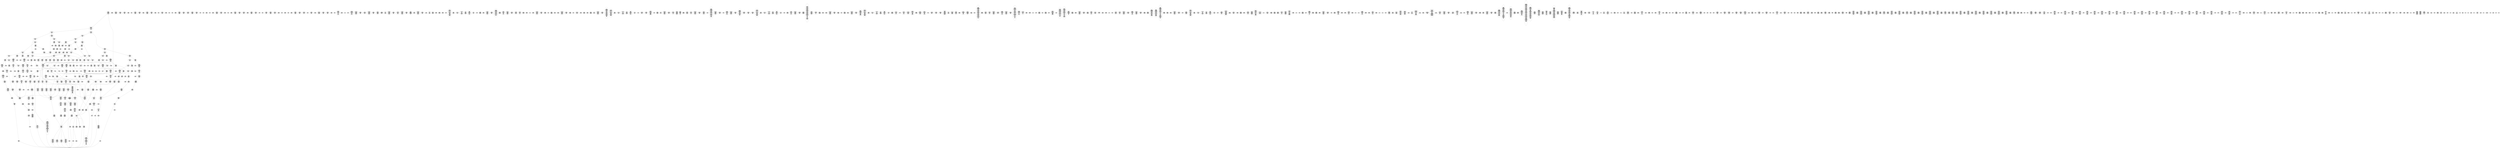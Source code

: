 /* Generated by GvGen v.1.0 (https://www.github.com/stricaud/gvgen) */

digraph G {
compound=true;
   node1 [label="[anywhere]"];
   node2 [label="# 0x0
PUSHX Data
PUSHX Data
MSTORE
PUSHX LogicData
CALLDATASIZE
LT
PUSHX Data
JUMPI
"];
   node3 [label="# 0xd
PUSHX Data
CALLDATALOAD
PUSHX Data
DIV
PUSHX LogicData
GT
PUSHX Data
JUMPI
"];
   node4 [label="# 0x3b
PUSHX LogicData
GT
PUSHX Data
JUMPI
"];
   node5 [label="# 0x46
PUSHX LogicData
GT
PUSHX Data
JUMPI
"];
   node6 [label="# 0x51
PUSHX LogicData
EQ
PUSHX Data
JUMPI
"];
   node7 [label="# 0x5c
PUSHX LogicData
EQ
PUSHX Data
JUMPI
"];
   node8 [label="# 0x67
PUSHX LogicData
EQ
PUSHX Data
JUMPI
"];
   node9 [label="# 0x72
PUSHX LogicData
EQ
PUSHX Data
JUMPI
"];
   node10 [label="# 0x7d
PUSHX LogicData
EQ
PUSHX Data
JUMPI
"];
   node11 [label="# 0x88
PUSHX Data
JUMP
"];
   node12 [label="# 0x8c
JUMPDEST
PUSHX LogicData
EQ
PUSHX Data
JUMPI
"];
   node13 [label="# 0x98
PUSHX LogicData
EQ
PUSHX Data
JUMPI
"];
   node14 [label="# 0xa3
PUSHX LogicData
EQ
PUSHX Data
JUMPI
"];
   node15 [label="# 0xae
PUSHX LogicData
EQ
PUSHX Data
JUMPI
"];
   node16 [label="# 0xb9
PUSHX Data
JUMP
"];
   node17 [label="# 0xbd
JUMPDEST
PUSHX LogicData
GT
PUSHX Data
JUMPI
"];
   node18 [label="# 0xc9
PUSHX LogicData
EQ
PUSHX Data
JUMPI
"];
   node19 [label="# 0xd4
PUSHX LogicData
EQ
PUSHX Data
JUMPI
"];
   node20 [label="# 0xdf
PUSHX LogicData
EQ
PUSHX Data
JUMPI
"];
   node21 [label="# 0xea
PUSHX LogicData
EQ
PUSHX Data
JUMPI
"];
   node22 [label="# 0xf5
PUSHX Data
JUMP
"];
   node23 [label="# 0xf9
JUMPDEST
PUSHX LogicData
EQ
PUSHX Data
JUMPI
"];
   node24 [label="# 0x105
PUSHX LogicData
EQ
PUSHX Data
JUMPI
"];
   node25 [label="# 0x110
PUSHX LogicData
EQ
PUSHX Data
JUMPI
"];
   node26 [label="# 0x11b
PUSHX LogicData
EQ
PUSHX Data
JUMPI
"];
   node27 [label="# 0x126
PUSHX Data
JUMP
"];
   node28 [label="# 0x12a
JUMPDEST
PUSHX LogicData
GT
PUSHX Data
JUMPI
"];
   node29 [label="# 0x136
PUSHX LogicData
GT
PUSHX Data
JUMPI
"];
   node30 [label="# 0x141
PUSHX LogicData
EQ
PUSHX Data
JUMPI
"];
   node31 [label="# 0x14c
PUSHX LogicData
EQ
PUSHX Data
JUMPI
"];
   node32 [label="# 0x157
PUSHX LogicData
EQ
PUSHX Data
JUMPI
"];
   node33 [label="# 0x162
PUSHX LogicData
EQ
PUSHX Data
JUMPI
"];
   node34 [label="# 0x16d
PUSHX Data
JUMP
"];
   node35 [label="# 0x171
JUMPDEST
PUSHX LogicData
EQ
PUSHX Data
JUMPI
"];
   node36 [label="# 0x17d
PUSHX LogicData
EQ
PUSHX Data
JUMPI
"];
   node37 [label="# 0x188
PUSHX LogicData
EQ
PUSHX Data
JUMPI
"];
   node38 [label="# 0x193
PUSHX LogicData
EQ
PUSHX Data
JUMPI
"];
   node39 [label="# 0x19e
PUSHX Data
JUMP
"];
   node40 [label="# 0x1a2
JUMPDEST
PUSHX LogicData
GT
PUSHX Data
JUMPI
"];
   node41 [label="# 0x1ae
PUSHX LogicData
EQ
PUSHX Data
JUMPI
"];
   node42 [label="# 0x1b9
PUSHX LogicData
EQ
PUSHX Data
JUMPI
"];
   node43 [label="# 0x1c4
PUSHX LogicData
EQ
PUSHX Data
JUMPI
"];
   node44 [label="# 0x1cf
PUSHX LogicData
EQ
PUSHX Data
JUMPI
"];
   node45 [label="# 0x1da
PUSHX Data
JUMP
"];
   node46 [label="# 0x1de
JUMPDEST
PUSHX LogicData
EQ
PUSHX Data
JUMPI
"];
   node47 [label="# 0x1ea
PUSHX LogicData
EQ
PUSHX Data
JUMPI
"];
   node48 [label="# 0x1f5
PUSHX LogicData
EQ
PUSHX Data
JUMPI
"];
   node49 [label="# 0x200
PUSHX LogicData
EQ
PUSHX Data
JUMPI
"];
   node50 [label="# 0x20b
JUMPDEST
PUSHX Data
REVERT
"];
   node51 [label="# 0x210
JUMPDEST
CALLVALUE
ISZERO
PUSHX Data
JUMPI
"];
   node52 [label="# 0x218
PUSHX Data
REVERT
"];
   node53 [label="# 0x21c
JUMPDEST
PUSHX Data
PUSHX ArithData
CALLDATASIZE
SUB
ADD
PUSHX Data
PUSHX Data
JUMP
"];
   node54 [label="# 0x232
JUMPDEST
PUSHX Data
JUMP
"];
   node55 [label="# 0x237
JUMPDEST
PUSHX MemData
MLOAD
PUSHX Data
PUSHX Data
JUMP
"];
   node56 [label="# 0x244
JUMPDEST
PUSHX MemData
MLOAD
SUB
RETURN
"];
   node57 [label="# 0x24d
JUMPDEST
CALLVALUE
ISZERO
PUSHX Data
JUMPI
"];
   node58 [label="# 0x255
PUSHX Data
REVERT
"];
   node59 [label="# 0x259
JUMPDEST
PUSHX Data
PUSHX Data
JUMP
"];
   node60 [label="# 0x262
JUMPDEST
PUSHX MemData
MLOAD
PUSHX Data
PUSHX Data
JUMP
"];
   node61 [label="# 0x26f
JUMPDEST
PUSHX MemData
MLOAD
SUB
RETURN
"];
   node62 [label="# 0x278
JUMPDEST
PUSHX Data
PUSHX ArithData
CALLDATASIZE
SUB
ADD
PUSHX Data
PUSHX Data
JUMP
"];
   node63 [label="# 0x28d
JUMPDEST
PUSHX Data
JUMP
"];
   node64 [label="# 0x292
JUMPDEST
STOP
"];
   node65 [label="# 0x294
JUMPDEST
CALLVALUE
ISZERO
PUSHX Data
JUMPI
"];
   node66 [label="# 0x29c
PUSHX Data
REVERT
"];
   node67 [label="# 0x2a0
JUMPDEST
PUSHX Data
PUSHX Data
JUMP
"];
   node68 [label="# 0x2a9
JUMPDEST
PUSHX MemData
MLOAD
PUSHX Data
PUSHX Data
JUMP
"];
   node69 [label="# 0x2b6
JUMPDEST
PUSHX MemData
MLOAD
SUB
RETURN
"];
   node70 [label="# 0x2bf
JUMPDEST
CALLVALUE
ISZERO
PUSHX Data
JUMPI
"];
   node71 [label="# 0x2c7
PUSHX Data
REVERT
"];
   node72 [label="# 0x2cb
JUMPDEST
PUSHX Data
PUSHX ArithData
CALLDATASIZE
SUB
ADD
PUSHX Data
PUSHX Data
JUMP
"];
   node73 [label="# 0x2e1
JUMPDEST
PUSHX Data
JUMP
"];
   node74 [label="# 0x2e6
JUMPDEST
PUSHX MemData
MLOAD
PUSHX Data
PUSHX Data
JUMP
"];
   node75 [label="# 0x2f3
JUMPDEST
PUSHX MemData
MLOAD
SUB
RETURN
"];
   node76 [label="# 0x2fc
JUMPDEST
CALLVALUE
ISZERO
PUSHX Data
JUMPI
"];
   node77 [label="# 0x304
PUSHX Data
REVERT
"];
   node78 [label="# 0x308
JUMPDEST
PUSHX Data
PUSHX ArithData
CALLDATASIZE
SUB
ADD
PUSHX Data
PUSHX Data
JUMP
"];
   node79 [label="# 0x31e
JUMPDEST
PUSHX Data
JUMP
"];
   node80 [label="# 0x323
JUMPDEST
STOP
"];
   node81 [label="# 0x325
JUMPDEST
CALLVALUE
ISZERO
PUSHX Data
JUMPI
"];
   node82 [label="# 0x32d
PUSHX Data
REVERT
"];
   node83 [label="# 0x331
JUMPDEST
PUSHX Data
PUSHX Data
JUMP
"];
   node84 [label="# 0x33a
JUMPDEST
PUSHX MemData
MLOAD
PUSHX Data
PUSHX Data
JUMP
"];
   node85 [label="# 0x347
JUMPDEST
PUSHX MemData
MLOAD
SUB
RETURN
"];
   node86 [label="# 0x350
JUMPDEST
CALLVALUE
ISZERO
PUSHX Data
JUMPI
"];
   node87 [label="# 0x358
PUSHX Data
REVERT
"];
   node88 [label="# 0x35c
JUMPDEST
PUSHX Data
PUSHX ArithData
CALLDATASIZE
SUB
ADD
PUSHX Data
PUSHX Data
JUMP
"];
   node89 [label="# 0x372
JUMPDEST
PUSHX Data
JUMP
"];
   node90 [label="# 0x377
JUMPDEST
STOP
"];
   node91 [label="# 0x379
JUMPDEST
CALLVALUE
ISZERO
PUSHX Data
JUMPI
"];
   node92 [label="# 0x381
PUSHX Data
REVERT
"];
   node93 [label="# 0x385
JUMPDEST
PUSHX Data
PUSHX Data
JUMP
"];
   node94 [label="# 0x38e
JUMPDEST
STOP
"];
   node95 [label="# 0x390
JUMPDEST
CALLVALUE
ISZERO
PUSHX Data
JUMPI
"];
   node96 [label="# 0x398
PUSHX Data
REVERT
"];
   node97 [label="# 0x39c
JUMPDEST
PUSHX Data
PUSHX ArithData
CALLDATASIZE
SUB
ADD
PUSHX Data
PUSHX Data
JUMP
"];
   node98 [label="# 0x3b2
JUMPDEST
PUSHX Data
JUMP
"];
   node99 [label="# 0x3b7
JUMPDEST
PUSHX MemData
MLOAD
PUSHX Data
PUSHX Data
JUMP
"];
   node100 [label="# 0x3c4
JUMPDEST
PUSHX MemData
MLOAD
SUB
RETURN
"];
   node101 [label="# 0x3cd
JUMPDEST
CALLVALUE
ISZERO
PUSHX Data
JUMPI
"];
   node102 [label="# 0x3d5
PUSHX Data
REVERT
"];
   node103 [label="# 0x3d9
JUMPDEST
PUSHX Data
PUSHX Data
JUMP
"];
   node104 [label="# 0x3e2
JUMPDEST
PUSHX MemData
MLOAD
PUSHX Data
PUSHX Data
JUMP
"];
   node105 [label="# 0x3ef
JUMPDEST
PUSHX MemData
MLOAD
SUB
RETURN
"];
   node106 [label="# 0x3f8
JUMPDEST
CALLVALUE
ISZERO
PUSHX Data
JUMPI
"];
   node107 [label="# 0x400
PUSHX Data
REVERT
"];
   node108 [label="# 0x404
JUMPDEST
PUSHX Data
PUSHX Data
JUMP
"];
   node109 [label="# 0x40d
JUMPDEST
PUSHX MemData
MLOAD
PUSHX Data
PUSHX Data
JUMP
"];
   node110 [label="# 0x41a
JUMPDEST
PUSHX MemData
MLOAD
SUB
RETURN
"];
   node111 [label="# 0x423
JUMPDEST
CALLVALUE
ISZERO
PUSHX Data
JUMPI
"];
   node112 [label="# 0x42b
PUSHX Data
REVERT
"];
   node113 [label="# 0x42f
JUMPDEST
PUSHX Data
PUSHX Data
JUMP
"];
   node114 [label="# 0x438
JUMPDEST
STOP
"];
   node115 [label="# 0x43a
JUMPDEST
CALLVALUE
ISZERO
PUSHX Data
JUMPI
"];
   node116 [label="# 0x442
PUSHX Data
REVERT
"];
   node117 [label="# 0x446
JUMPDEST
PUSHX Data
PUSHX Data
JUMP
"];
   node118 [label="# 0x44f
JUMPDEST
STOP
"];
   node119 [label="# 0x451
JUMPDEST
CALLVALUE
ISZERO
PUSHX Data
JUMPI
"];
   node120 [label="# 0x459
PUSHX Data
REVERT
"];
   node121 [label="# 0x45d
JUMPDEST
PUSHX Data
PUSHX ArithData
CALLDATASIZE
SUB
ADD
PUSHX Data
PUSHX Data
JUMP
"];
   node122 [label="# 0x473
JUMPDEST
PUSHX Data
JUMP
"];
   node123 [label="# 0x478
JUMPDEST
STOP
"];
   node124 [label="# 0x47a
JUMPDEST
CALLVALUE
ISZERO
PUSHX Data
JUMPI
"];
   node125 [label="# 0x482
PUSHX Data
REVERT
"];
   node126 [label="# 0x486
JUMPDEST
PUSHX Data
PUSHX ArithData
CALLDATASIZE
SUB
ADD
PUSHX Data
PUSHX Data
JUMP
"];
   node127 [label="# 0x49c
JUMPDEST
PUSHX Data
JUMP
"];
   node128 [label="# 0x4a1
JUMPDEST
PUSHX MemData
MLOAD
PUSHX Data
PUSHX Data
JUMP
"];
   node129 [label="# 0x4ae
JUMPDEST
PUSHX MemData
MLOAD
SUB
RETURN
"];
   node130 [label="# 0x4b7
JUMPDEST
CALLVALUE
ISZERO
PUSHX Data
JUMPI
"];
   node131 [label="# 0x4bf
PUSHX Data
REVERT
"];
   node132 [label="# 0x4c3
JUMPDEST
PUSHX Data
PUSHX ArithData
CALLDATASIZE
SUB
ADD
PUSHX Data
PUSHX Data
JUMP
"];
   node133 [label="# 0x4d9
JUMPDEST
PUSHX Data
JUMP
"];
   node134 [label="# 0x4de
JUMPDEST
STOP
"];
   node135 [label="# 0x4e0
JUMPDEST
CALLVALUE
ISZERO
PUSHX Data
JUMPI
"];
   node136 [label="# 0x4e8
PUSHX Data
REVERT
"];
   node137 [label="# 0x4ec
JUMPDEST
PUSHX Data
PUSHX ArithData
CALLDATASIZE
SUB
ADD
PUSHX Data
PUSHX Data
JUMP
"];
   node138 [label="# 0x502
JUMPDEST
PUSHX Data
JUMP
"];
   node139 [label="# 0x507
JUMPDEST
PUSHX MemData
MLOAD
PUSHX Data
PUSHX Data
JUMP
"];
   node140 [label="# 0x514
JUMPDEST
PUSHX MemData
MLOAD
SUB
RETURN
"];
   node141 [label="# 0x51d
JUMPDEST
CALLVALUE
ISZERO
PUSHX Data
JUMPI
"];
   node142 [label="# 0x525
PUSHX Data
REVERT
"];
   node143 [label="# 0x529
JUMPDEST
PUSHX Data
PUSHX Data
JUMP
"];
   node144 [label="# 0x532
JUMPDEST
PUSHX MemData
MLOAD
PUSHX Data
PUSHX Data
JUMP
"];
   node145 [label="# 0x53f
JUMPDEST
PUSHX MemData
MLOAD
SUB
RETURN
"];
   node146 [label="# 0x548
JUMPDEST
CALLVALUE
ISZERO
PUSHX Data
JUMPI
"];
   node147 [label="# 0x550
PUSHX Data
REVERT
"];
   node148 [label="# 0x554
JUMPDEST
PUSHX Data
PUSHX ArithData
CALLDATASIZE
SUB
ADD
PUSHX Data
PUSHX Data
JUMP
"];
   node149 [label="# 0x56a
JUMPDEST
PUSHX Data
JUMP
"];
   node150 [label="# 0x56f
JUMPDEST
PUSHX MemData
MLOAD
PUSHX Data
PUSHX Data
JUMP
"];
   node151 [label="# 0x57c
JUMPDEST
PUSHX MemData
MLOAD
SUB
RETURN
"];
   node152 [label="# 0x585
JUMPDEST
CALLVALUE
ISZERO
PUSHX Data
JUMPI
"];
   node153 [label="# 0x58d
PUSHX Data
REVERT
"];
   node154 [label="# 0x591
JUMPDEST
PUSHX Data
PUSHX Data
JUMP
"];
   node155 [label="# 0x59a
JUMPDEST
STOP
"];
   node156 [label="# 0x59c
JUMPDEST
CALLVALUE
ISZERO
PUSHX Data
JUMPI
"];
   node157 [label="# 0x5a4
PUSHX Data
REVERT
"];
   node158 [label="# 0x5a8
JUMPDEST
PUSHX Data
PUSHX Data
JUMP
"];
   node159 [label="# 0x5b1
JUMPDEST
STOP
"];
   node160 [label="# 0x5b3
JUMPDEST
CALLVALUE
ISZERO
PUSHX Data
JUMPI
"];
   node161 [label="# 0x5bb
PUSHX Data
REVERT
"];
   node162 [label="# 0x5bf
JUMPDEST
PUSHX Data
PUSHX Data
JUMP
"];
   node163 [label="# 0x5c8
JUMPDEST
PUSHX MemData
MLOAD
PUSHX Data
PUSHX Data
JUMP
"];
   node164 [label="# 0x5d5
JUMPDEST
PUSHX MemData
MLOAD
SUB
RETURN
"];
   node165 [label="# 0x5de
JUMPDEST
CALLVALUE
ISZERO
PUSHX Data
JUMPI
"];
   node166 [label="# 0x5e6
PUSHX Data
REVERT
"];
   node167 [label="# 0x5ea
JUMPDEST
PUSHX Data
PUSHX Data
JUMP
"];
   node168 [label="# 0x5f3
JUMPDEST
PUSHX MemData
MLOAD
PUSHX Data
PUSHX Data
JUMP
"];
   node169 [label="# 0x600
JUMPDEST
PUSHX MemData
MLOAD
SUB
RETURN
"];
   node170 [label="# 0x609
JUMPDEST
CALLVALUE
ISZERO
PUSHX Data
JUMPI
"];
   node171 [label="# 0x611
PUSHX Data
REVERT
"];
   node172 [label="# 0x615
JUMPDEST
PUSHX Data
PUSHX ArithData
CALLDATASIZE
SUB
ADD
PUSHX Data
PUSHX Data
JUMP
"];
   node173 [label="# 0x62b
JUMPDEST
PUSHX Data
JUMP
"];
   node174 [label="# 0x630
JUMPDEST
STOP
"];
   node175 [label="# 0x632
JUMPDEST
CALLVALUE
ISZERO
PUSHX Data
JUMPI
"];
   node176 [label="# 0x63a
PUSHX Data
REVERT
"];
   node177 [label="# 0x63e
JUMPDEST
PUSHX Data
PUSHX ArithData
CALLDATASIZE
SUB
ADD
PUSHX Data
PUSHX Data
JUMP
"];
   node178 [label="# 0x654
JUMPDEST
PUSHX Data
JUMP
"];
   node179 [label="# 0x659
JUMPDEST
STOP
"];
   node180 [label="# 0x65b
JUMPDEST
CALLVALUE
ISZERO
PUSHX Data
JUMPI
"];
   node181 [label="# 0x663
PUSHX Data
REVERT
"];
   node182 [label="# 0x667
JUMPDEST
PUSHX Data
PUSHX ArithData
CALLDATASIZE
SUB
ADD
PUSHX Data
PUSHX Data
JUMP
"];
   node183 [label="# 0x67d
JUMPDEST
PUSHX Data
JUMP
"];
   node184 [label="# 0x682
JUMPDEST
PUSHX MemData
MLOAD
PUSHX Data
PUSHX Data
JUMP
"];
   node185 [label="# 0x68f
JUMPDEST
PUSHX MemData
MLOAD
SUB
RETURN
"];
   node186 [label="# 0x698
JUMPDEST
CALLVALUE
ISZERO
PUSHX Data
JUMPI
"];
   node187 [label="# 0x6a0
PUSHX Data
REVERT
"];
   node188 [label="# 0x6a4
JUMPDEST
PUSHX Data
PUSHX Data
JUMP
"];
   node189 [label="# 0x6ad
JUMPDEST
PUSHX MemData
MLOAD
PUSHX Data
PUSHX Data
JUMP
"];
   node190 [label="# 0x6ba
JUMPDEST
PUSHX MemData
MLOAD
SUB
RETURN
"];
   node191 [label="# 0x6c3
JUMPDEST
CALLVALUE
ISZERO
PUSHX Data
JUMPI
"];
   node192 [label="# 0x6cb
PUSHX Data
REVERT
"];
   node193 [label="# 0x6cf
JUMPDEST
PUSHX Data
PUSHX Data
JUMP
"];
   node194 [label="# 0x6d8
JUMPDEST
STOP
"];
   node195 [label="# 0x6da
JUMPDEST
CALLVALUE
ISZERO
PUSHX Data
JUMPI
"];
   node196 [label="# 0x6e2
PUSHX Data
REVERT
"];
   node197 [label="# 0x6e6
JUMPDEST
PUSHX Data
PUSHX Data
JUMP
"];
   node198 [label="# 0x6ef
JUMPDEST
PUSHX MemData
MLOAD
PUSHX Data
PUSHX Data
JUMP
"];
   node199 [label="# 0x6fc
JUMPDEST
PUSHX MemData
MLOAD
SUB
RETURN
"];
   node200 [label="# 0x705
JUMPDEST
CALLVALUE
ISZERO
PUSHX Data
JUMPI
"];
   node201 [label="# 0x70d
PUSHX Data
REVERT
"];
   node202 [label="# 0x711
JUMPDEST
PUSHX Data
PUSHX ArithData
CALLDATASIZE
SUB
ADD
PUSHX Data
PUSHX Data
JUMP
"];
   node203 [label="# 0x727
JUMPDEST
PUSHX Data
JUMP
"];
   node204 [label="# 0x72c
JUMPDEST
PUSHX MemData
MLOAD
PUSHX Data
PUSHX Data
JUMP
"];
   node205 [label="# 0x739
JUMPDEST
PUSHX MemData
MLOAD
SUB
RETURN
"];
   node206 [label="# 0x742
JUMPDEST
CALLVALUE
ISZERO
PUSHX Data
JUMPI
"];
   node207 [label="# 0x74a
PUSHX Data
REVERT
"];
   node208 [label="# 0x74e
JUMPDEST
PUSHX Data
PUSHX Data
JUMP
"];
   node209 [label="# 0x757
JUMPDEST
PUSHX MemData
MLOAD
PUSHX Data
PUSHX Data
JUMP
"];
   node210 [label="# 0x764
JUMPDEST
PUSHX MemData
MLOAD
SUB
RETURN
"];
   node211 [label="# 0x76d
JUMPDEST
CALLVALUE
ISZERO
PUSHX Data
JUMPI
"];
   node212 [label="# 0x775
PUSHX Data
REVERT
"];
   node213 [label="# 0x779
JUMPDEST
PUSHX Data
PUSHX ArithData
CALLDATASIZE
SUB
ADD
PUSHX Data
PUSHX Data
JUMP
"];
   node214 [label="# 0x78f
JUMPDEST
PUSHX Data
JUMP
"];
   node215 [label="# 0x794
JUMPDEST
STOP
"];
   node216 [label="# 0x796
JUMPDEST
PUSHX Data
PUSHX BitData
PUSHX BitData
NOT
AND
PUSHX BitData
NOT
AND
EQ
PUSHX Data
JUMPI
"];
   node217 [label="# 0x7ff
PUSHX Data
PUSHX Data
JUMP
"];
   node218 [label="# 0x808
JUMPDEST
"];
   node219 [label="# 0x809
JUMPDEST
JUMP
"];
   node220 [label="# 0x810
JUMPDEST
PUSHX Data
JUMP
"];
   node221 [label="# 0x815
JUMPDEST
PUSHX StorData
PUSHX ArithData
SLOAD
PUSHX ArithData
EXP
DIV
PUSHX BitData
AND
PUSHX Data
JUMPI
"];
   node222 [label="# 0x82a
PUSHX MemData
MLOAD
PUSHX Data
MSTORE
PUSHX ArithData
ADD
PUSHX Data
PUSHX Data
JUMP
"];
   node223 [label="# 0x85b
JUMPDEST
PUSHX MemData
MLOAD
SUB
REVERT
"];
   node224 [label="# 0x864
JUMPDEST
PUSHX LogicData
GT
PUSHX Data
JUMPI
"];
   node225 [label="# 0x86d
PUSHX MemData
MLOAD
PUSHX Data
MSTORE
PUSHX ArithData
ADD
PUSHX Data
PUSHX Data
JUMP
"];
   node226 [label="# 0x89e
JUMPDEST
PUSHX MemData
MLOAD
SUB
REVERT
"];
   node227 [label="# 0x8a7
JUMPDEST
PUSHX StorData
SLOAD
PUSHX Data
PUSHX Data
PUSHX Data
JUMP
"];
   node228 [label="# 0x8b6
JUMPDEST
PUSHX BitData
PUSHX BitData
AND
JUMP
"];
   node229 [label="# 0x8c4
JUMPDEST
GT
ISZERO
PUSHX Data
JUMPI
"];
   node230 [label="# 0x8cb
PUSHX MemData
MLOAD
PUSHX Data
MSTORE
PUSHX ArithData
ADD
PUSHX Data
PUSHX Data
JUMP
"];
   node231 [label="# 0x8fc
JUMPDEST
PUSHX MemData
MLOAD
SUB
REVERT
"];
   node232 [label="# 0x905
JUMPDEST
PUSHX LogicData
GT
ISZERO
PUSHX Data
JUMPI
"];
   node233 [label="# 0x90f
PUSHX MemData
MLOAD
PUSHX Data
MSTORE
PUSHX ArithData
ADD
PUSHX Data
PUSHX Data
JUMP
"];
   node234 [label="# 0x940
JUMPDEST
PUSHX MemData
MLOAD
SUB
REVERT
"];
   node235 [label="# 0x949
JUMPDEST
CALLVALUE
PUSHX Data
PUSHX Data
PUSHX BitData
PUSHX BitData
AND
JUMP
"];
   node236 [label="# 0x965
JUMPDEST
EQ
PUSHX Data
JUMPI
"];
   node237 [label="# 0x96b
PUSHX MemData
MLOAD
PUSHX Data
MSTORE
PUSHX ArithData
ADD
PUSHX Data
PUSHX Data
JUMP
"];
   node238 [label="# 0x99c
JUMPDEST
PUSHX MemData
MLOAD
SUB
REVERT
"];
   node239 [label="# 0x9a5
JUMPDEST
PUSHX Data
"];
   node240 [label="# 0x9a8
JUMPDEST
LT
ISZERO
PUSHX Data
JUMPI
"];
   node241 [label="# 0x9b1
PUSHX Data
CALLER
PUSHX Data
PUSHX Data
JUMP
"];
   node242 [label="# 0x9bc
JUMPDEST
PUSHX Data
JUMP
"];
   node243 [label="# 0x9c1
JUMPDEST
PUSHX Data
PUSHX Data
JUMP
"];
   node244 [label="# 0x9cc
JUMPDEST
PUSHX Data
JUMP
"];
   node245 [label="# 0x9d4
JUMPDEST
JUMP
"];
   node246 [label="# 0x9d8
JUMPDEST
PUSHX Data
PUSHX StorData
SLOAD
PUSHX Data
PUSHX Data
JUMP
"];
   node247 [label="# 0x9e7
JUMPDEST
PUSHX ArithData
ADD
PUSHX ArithData
DIV
MUL
PUSHX ArithData
ADD
PUSHX MemData
MLOAD
ADD
PUSHX Data
MSTORE
MSTORE
PUSHX ArithData
ADD
SLOAD
PUSHX Data
PUSHX Data
JUMP
"];
   node248 [label="# 0xa13
JUMPDEST
ISZERO
PUSHX Data
JUMPI
"];
   node249 [label="# 0xa1a
PUSHX LogicData
LT
PUSHX Data
JUMPI
"];
   node250 [label="# 0xa22
PUSHX ArithData
SLOAD
DIV
MUL
MSTORE
PUSHX ArithData
ADD
PUSHX Data
JUMP
"];
   node251 [label="# 0xa35
JUMPDEST
ADD
PUSHX Data
MSTORE
PUSHX Data
PUSHX Data
SHA3
"];
   node252 [label="# 0xa43
JUMPDEST
SLOAD
MSTORE
PUSHX ArithData
ADD
PUSHX ArithData
ADD
GT
PUSHX Data
JUMPI
"];
   node253 [label="# 0xa57
SUB
PUSHX BitData
AND
ADD
"];
   node254 [label="# 0xa60
JUMPDEST
JUMP
"];
   node255 [label="# 0xa6a
JUMPDEST
PUSHX Data
PUSHX Data
PUSHX Data
JUMP
"];
   node256 [label="# 0xa75
JUMPDEST
PUSHX Data
JUMPI
"];
   node257 [label="# 0xa7a
PUSHX MemData
MLOAD
PUSHX Data
MSTORE
PUSHX ArithData
ADD
PUSHX Data
PUSHX Data
JUMP
"];
   node258 [label="# 0xaab
JUMPDEST
PUSHX MemData
MLOAD
SUB
REVERT
"];
   node259 [label="# 0xab4
JUMPDEST
PUSHX Data
PUSHX ArithData
MSTORE
PUSHX ArithData
ADD
MSTORE
PUSHX ArithData
ADD
PUSHX Data
SHA3
PUSHX ArithData
SLOAD
PUSHX ArithData
EXP
DIV
PUSHX BitData
AND
JUMP
"];
   node260 [label="# 0xaef
JUMPDEST
PUSHX Data
PUSHX Data
PUSHX Data
JUMP
"];
   node261 [label="# 0xafa
JUMPDEST
PUSHX BitData
AND
PUSHX BitData
AND
EQ
ISZERO
PUSHX Data
JUMPI
"];
   node262 [label="# 0xb31
PUSHX MemData
MLOAD
PUSHX Data
MSTORE
PUSHX ArithData
ADD
PUSHX Data
PUSHX Data
JUMP
"];
   node263 [label="# 0xb62
JUMPDEST
PUSHX MemData
MLOAD
SUB
REVERT
"];
   node264 [label="# 0xb6b
JUMPDEST
PUSHX BitData
AND
PUSHX Data
PUSHX Data
JUMP
"];
   node265 [label="# 0xb8a
JUMPDEST
PUSHX BitData
AND
EQ
PUSHX Data
JUMPI
"];
   node266 [label="# 0xba7
PUSHX Data
PUSHX Data
PUSHX Data
JUMP
"];
   node267 [label="# 0xbb3
JUMPDEST
PUSHX Data
JUMP
"];
   node268 [label="# 0xbb8
JUMPDEST
"];
   node269 [label="# 0xbb9
JUMPDEST
PUSHX Data
JUMPI
"];
   node270 [label="# 0xbbe
PUSHX MemData
MLOAD
PUSHX Data
MSTORE
PUSHX ArithData
ADD
PUSHX Data
PUSHX Data
JUMP
"];
   node271 [label="# 0xbef
JUMPDEST
PUSHX MemData
MLOAD
SUB
REVERT
"];
   node272 [label="# 0xbf8
JUMPDEST
PUSHX Data
PUSHX Data
JUMP
"];
   node273 [label="# 0xc02
JUMPDEST
JUMP
"];
   node274 [label="# 0xc07
JUMPDEST
PUSHX Data
PUSHX StorData
SLOAD
JUMP
"];
   node275 [label="# 0xc14
JUMPDEST
PUSHX Data
PUSHX Data
PUSHX Data
JUMP
"];
   node276 [label="# 0xc1f
JUMPDEST
PUSHX Data
JUMP
"];
   node277 [label="# 0xc25
JUMPDEST
PUSHX Data
JUMPI
"];
   node278 [label="# 0xc2a
PUSHX MemData
MLOAD
PUSHX Data
MSTORE
PUSHX ArithData
ADD
PUSHX Data
PUSHX Data
JUMP
"];
   node279 [label="# 0xc5b
JUMPDEST
PUSHX MemData
MLOAD
SUB
REVERT
"];
   node280 [label="# 0xc64
JUMPDEST
PUSHX Data
PUSHX Data
JUMP
"];
   node281 [label="# 0xc6f
JUMPDEST
JUMP
"];
   node282 [label="# 0xc74
JUMPDEST
PUSHX Data
PUSHX Data
JUMP
"];
   node283 [label="# 0xc7c
JUMPDEST
PUSHX BitData
AND
PUSHX Data
PUSHX Data
JUMP
"];
   node284 [label="# 0xc9a
JUMPDEST
PUSHX BitData
AND
EQ
PUSHX Data
JUMPI
"];
   node285 [label="# 0xcb6
PUSHX MemData
MLOAD
PUSHX Data
MSTORE
PUSHX ArithData
ADD
PUSHX Data
PUSHX Data
JUMP
"];
   node286 [label="# 0xce7
JUMPDEST
PUSHX MemData
MLOAD
SUB
REVERT
"];
   node287 [label="# 0xcf0
JUMPDEST
PUSHX Data
PUSHX Data
PUSHX Data
JUMP
"];
   node288 [label="# 0xcfa
JUMPDEST
PUSHX Data
"];
   node289 [label="# 0xcff
JUMPDEST
PUSHX LogicData
LT
ISZERO
PUSHX Data
JUMPI
"];
   node290 [label="# 0xd09
PUSHX Data
CALLER
PUSHX Data
PUSHX Data
JUMP
"];
   node291 [label="# 0xd18
JUMPDEST
PUSHX Data
JUMP
"];
   node292 [label="# 0xd1d
JUMPDEST
PUSHX Data
PUSHX Data
JUMP
"];
   node293 [label="# 0xd28
JUMPDEST
PUSHX Data
JUMP
"];
   node294 [label="# 0xd30
JUMPDEST
PUSHX LogicData
PUSHX StorData
SLOAD
EQ
ISZERO
PUSHX Data
JUMPI
"];
   node295 [label="# 0xd3c
NUMBER
PUSHX Data
SSTORE
"];
   node296 [label="# 0xd43
JUMPDEST
JUMP
"];
   node297 [label="# 0xd47
JUMPDEST
PUSHX Data
PUSHX Data
PUSHX Data
JUMP
"];
   node298 [label="# 0xd52
JUMPDEST
LT
PUSHX Data
JUMPI
"];
   node299 [label="# 0xd59
PUSHX MemData
MLOAD
PUSHX Data
MSTORE
PUSHX ArithData
ADD
PUSHX Data
PUSHX Data
JUMP
"];
   node300 [label="# 0xd8a
JUMPDEST
PUSHX MemData
MLOAD
SUB
REVERT
"];
   node301 [label="# 0xd93
JUMPDEST
PUSHX Data
PUSHX ArithData
PUSHX BitData
AND
PUSHX BitData
AND
MSTORE
PUSHX ArithData
ADD
MSTORE
PUSHX ArithData
ADD
PUSHX Data
SHA3
PUSHX ArithData
MSTORE
PUSHX ArithData
ADD
MSTORE
PUSHX ArithData
ADD
PUSHX Data
SHA3
SLOAD
JUMP
"];
   node302 [label="# 0xdec
JUMPDEST
PUSHX StorData
SLOAD
JUMP
"];
   node303 [label="# 0xdf2
JUMPDEST
PUSHX StorData
SLOAD
PUSHX Data
PUSHX Data
JUMP
"];
   node304 [label="# 0xdff
JUMPDEST
PUSHX ArithData
ADD
PUSHX ArithData
DIV
MUL
PUSHX ArithData
ADD
PUSHX MemData
MLOAD
ADD
PUSHX Data
MSTORE
MSTORE
PUSHX ArithData
ADD
SLOAD
PUSHX Data
PUSHX Data
JUMP
"];
   node305 [label="# 0xe2b
JUMPDEST
ISZERO
PUSHX Data
JUMPI
"];
   node306 [label="# 0xe32
PUSHX LogicData
LT
PUSHX Data
JUMPI
"];
   node307 [label="# 0xe3a
PUSHX ArithData
SLOAD
DIV
MUL
MSTORE
PUSHX ArithData
ADD
PUSHX Data
JUMP
"];
   node308 [label="# 0xe4d
JUMPDEST
ADD
PUSHX Data
MSTORE
PUSHX Data
PUSHX Data
SHA3
"];
   node309 [label="# 0xe5b
JUMPDEST
SLOAD
MSTORE
PUSHX ArithData
ADD
PUSHX ArithData
ADD
GT
PUSHX Data
JUMPI
"];
   node310 [label="# 0xe6f
SUB
PUSHX BitData
AND
ADD
"];
   node311 [label="# 0xe78
JUMPDEST
JUMP
"];
   node312 [label="# 0xe80
JUMPDEST
PUSHX Data
PUSHX Data
JUMP
"];
   node313 [label="# 0xe88
JUMPDEST
PUSHX BitData
AND
PUSHX Data
PUSHX Data
JUMP
"];
   node314 [label="# 0xea6
JUMPDEST
PUSHX BitData
AND
EQ
PUSHX Data
JUMPI
"];
   node315 [label="# 0xec2
PUSHX MemData
MLOAD
PUSHX Data
MSTORE
PUSHX ArithData
ADD
PUSHX Data
PUSHX Data
JUMP
"];
   node316 [label="# 0xef3
JUMPDEST
PUSHX MemData
MLOAD
SUB
REVERT
"];
   node317 [label="# 0xefc
JUMPDEST
PUSHX StorData
PUSHX ArithData
SLOAD
PUSHX ArithData
EXP
DIV
PUSHX BitData
AND
ISZERO
PUSHX StorData
PUSHX ArithData
PUSHX ArithData
EXP
SLOAD
PUSHX ArithData
MUL
NOT
AND
ISZERO
ISZERO
MUL
OR
SSTORE
JUMP
"];
   node318 [label="# 0xf28
JUMPDEST
PUSHX Data
PUSHX Data
JUMP
"];
   node319 [label="# 0xf30
JUMPDEST
PUSHX BitData
AND
PUSHX Data
PUSHX Data
JUMP
"];
   node320 [label="# 0xf4e
JUMPDEST
PUSHX BitData
AND
EQ
PUSHX Data
JUMPI
"];
   node321 [label="# 0xf6a
PUSHX MemData
MLOAD
PUSHX Data
MSTORE
PUSHX ArithData
ADD
PUSHX Data
PUSHX Data
JUMP
"];
   node322 [label="# 0xf9b
JUMPDEST
PUSHX MemData
MLOAD
SUB
REVERT
"];
   node323 [label="# 0xfa4
JUMPDEST
PUSHX Data
ADDRESS
PUSHX BitData
AND
BALANCE
CALLER
PUSHX BitData
AND
PUSHX ArithData
ISZERO
MUL
PUSHX MemData
MLOAD
PUSHX Data
PUSHX MemData
MLOAD
SUB
CALL
ISZERO
ISZERO
PUSHX Data
JUMPI
"];
   node324 [label="# 0xffd
RETURNDATASIZE
PUSHX Data
RETURNDATACOPY
RETURNDATASIZE
PUSHX Data
REVERT
"];
   node325 [label="# 0x1006
JUMPDEST
JUMP
"];
   node326 [label="# 0x100a
JUMPDEST
PUSHX Data
PUSHX MemData
MLOAD
PUSHX ArithData
ADD
PUSHX Data
MSTORE
PUSHX Data
MSTORE
PUSHX Data
JUMP
"];
   node327 [label="# 0x1025
JUMPDEST
JUMP
"];
   node328 [label="# 0x102a
JUMPDEST
PUSHX Data
PUSHX Data
PUSHX Data
JUMP
"];
   node329 [label="# 0x1034
JUMPDEST
LT
PUSHX Data
JUMPI
"];
   node330 [label="# 0x103b
PUSHX MemData
MLOAD
PUSHX Data
MSTORE
PUSHX ArithData
ADD
PUSHX Data
PUSHX Data
JUMP
"];
   node331 [label="# 0x106c
JUMPDEST
PUSHX MemData
MLOAD
SUB
REVERT
"];
   node332 [label="# 0x1075
JUMPDEST
PUSHX StorData
SLOAD
LT
PUSHX Data
JUMPI
"];
   node333 [label="# 0x1081
PUSHX Data
PUSHX Data
MSTORE
PUSHX Data
PUSHX Data
MSTORE
PUSHX Data
PUSHX Data
REVERT
"];
   node334 [label="# 0x10af
JUMPDEST
PUSHX Data
MSTORE
PUSHX Data
PUSHX Data
SHA3
ADD
SLOAD
JUMP
"];
   node335 [label="# 0x10c1
JUMPDEST
PUSHX Data
PUSHX Data
JUMP
"];
   node336 [label="# 0x10c9
JUMPDEST
PUSHX BitData
AND
PUSHX Data
PUSHX Data
JUMP
"];
   node337 [label="# 0x10e7
JUMPDEST
PUSHX BitData
AND
EQ
PUSHX Data
JUMPI
"];
   node338 [label="# 0x1103
PUSHX MemData
MLOAD
PUSHX Data
MSTORE
PUSHX ArithData
ADD
PUSHX Data
PUSHX Data
JUMP
"];
   node339 [label="# 0x1134
JUMPDEST
PUSHX MemData
MLOAD
SUB
REVERT
"];
   node340 [label="# 0x113d
JUMPDEST
PUSHX Data
MLOAD
PUSHX ArithData
ADD
PUSHX Data
PUSHX Data
JUMP
"];
   node341 [label="# 0x1153
JUMPDEST
JUMP
"];
   node342 [label="# 0x1157
JUMPDEST
PUSHX Data
PUSHX Data
PUSHX ArithData
MSTORE
PUSHX ArithData
ADD
MSTORE
PUSHX ArithData
ADD
PUSHX Data
SHA3
PUSHX ArithData
SLOAD
PUSHX ArithData
EXP
DIV
PUSHX BitData
AND
PUSHX BitData
PUSHX BitData
AND
PUSHX BitData
AND
EQ
ISZERO
PUSHX Data
JUMPI
"];
   node343 [label="# 0x11c6
PUSHX MemData
MLOAD
PUSHX Data
MSTORE
PUSHX ArithData
ADD
PUSHX Data
PUSHX Data
JUMP
"];
   node344 [label="# 0x11f7
JUMPDEST
PUSHX MemData
MLOAD
SUB
REVERT
"];
   node345 [label="# 0x1200
JUMPDEST
JUMP
"];
   node346 [label="# 0x1209
JUMPDEST
PUSHX Data
JUMP
"];
   node347 [label="# 0x1215
JUMPDEST
PUSHX BitData
PUSHX BitData
AND
PUSHX BitData
AND
EQ
ISZERO
PUSHX Data
JUMPI
"];
   node348 [label="# 0x124c
PUSHX MemData
MLOAD
PUSHX Data
MSTORE
PUSHX ArithData
ADD
PUSHX Data
PUSHX Data
JUMP
"];
   node349 [label="# 0x127d
JUMPDEST
PUSHX MemData
MLOAD
SUB
REVERT
"];
   node350 [label="# 0x1286
JUMPDEST
PUSHX Data
PUSHX ArithData
PUSHX BitData
AND
PUSHX BitData
AND
MSTORE
PUSHX ArithData
ADD
MSTORE
PUSHX ArithData
ADD
PUSHX Data
SHA3
SLOAD
JUMP
"];
   node351 [label="# 0x12cd
JUMPDEST
PUSHX Data
PUSHX Data
JUMP
"];
   node352 [label="# 0x12d5
JUMPDEST
PUSHX BitData
AND
PUSHX Data
PUSHX Data
JUMP
"];
   node353 [label="# 0x12f3
JUMPDEST
PUSHX BitData
AND
EQ
PUSHX Data
JUMPI
"];
   node354 [label="# 0x130f
PUSHX MemData
MLOAD
PUSHX Data
MSTORE
PUSHX ArithData
ADD
PUSHX Data
PUSHX Data
JUMP
"];
   node355 [label="# 0x1340
JUMPDEST
PUSHX MemData
MLOAD
SUB
REVERT
"];
   node356 [label="# 0x1349
JUMPDEST
PUSHX BitData
PUSHX BitData
AND
PUSHX StorData
PUSHX ArithData
SLOAD
PUSHX ArithData
EXP
DIV
PUSHX BitData
AND
PUSHX BitData
AND
PUSHX Data
PUSHX MemData
MLOAD
PUSHX MemData
MLOAD
SUB
LOGX
PUSHX BitData
PUSHX StorData
PUSHX ArithData
PUSHX ArithData
EXP
SLOAD
PUSHX ArithData
MUL
NOT
AND
PUSHX BitData
AND
MUL
OR
SSTORE
JUMP
"];
   node357 [label="# 0x140a
JUMPDEST
PUSHX Data
PUSHX Data
JUMP
"];
   node358 [label="# 0x1412
JUMPDEST
PUSHX BitData
AND
PUSHX Data
PUSHX Data
JUMP
"];
   node359 [label="# 0x1430
JUMPDEST
PUSHX BitData
AND
EQ
PUSHX Data
JUMPI
"];
   node360 [label="# 0x144c
PUSHX MemData
MLOAD
PUSHX Data
MSTORE
PUSHX ArithData
ADD
PUSHX Data
PUSHX Data
JUMP
"];
   node361 [label="# 0x147d
JUMPDEST
PUSHX MemData
MLOAD
SUB
REVERT
"];
   node362 [label="# 0x1486
JUMPDEST
PUSHX LogicData
PUSHX StorData
SLOAD
EQ
PUSHX Data
JUMPI
"];
   node363 [label="# 0x1491
PUSHX MemData
MLOAD
PUSHX Data
MSTORE
PUSHX ArithData
ADD
PUSHX Data
PUSHX Data
JUMP
"];
   node364 [label="# 0x14c2
JUMPDEST
PUSHX MemData
MLOAD
SUB
REVERT
"];
   node365 [label="# 0x14cb
JUMPDEST
NUMBER
PUSHX Data
SSTORE
JUMP
"];
   node366 [label="# 0x14d4
JUMPDEST
PUSHX Data
PUSHX StorData
PUSHX ArithData
SLOAD
PUSHX ArithData
EXP
DIV
PUSHX BitData
AND
JUMP
"];
   node367 [label="# 0x14fe
JUMPDEST
PUSHX Data
PUSHX StorData
SLOAD
PUSHX Data
PUSHX Data
JUMP
"];
   node368 [label="# 0x150d
JUMPDEST
PUSHX ArithData
ADD
PUSHX ArithData
DIV
MUL
PUSHX ArithData
ADD
PUSHX MemData
MLOAD
ADD
PUSHX Data
MSTORE
MSTORE
PUSHX ArithData
ADD
SLOAD
PUSHX Data
PUSHX Data
JUMP
"];
   node369 [label="# 0x1539
JUMPDEST
ISZERO
PUSHX Data
JUMPI
"];
   node370 [label="# 0x1540
PUSHX LogicData
LT
PUSHX Data
JUMPI
"];
   node371 [label="# 0x1548
PUSHX ArithData
SLOAD
DIV
MUL
MSTORE
PUSHX ArithData
ADD
PUSHX Data
JUMP
"];
   node372 [label="# 0x155b
JUMPDEST
ADD
PUSHX Data
MSTORE
PUSHX Data
PUSHX Data
SHA3
"];
   node373 [label="# 0x1569
JUMPDEST
SLOAD
MSTORE
PUSHX ArithData
ADD
PUSHX ArithData
ADD
GT
PUSHX Data
JUMPI
"];
   node374 [label="# 0x157d
SUB
PUSHX BitData
AND
ADD
"];
   node375 [label="# 0x1586
JUMPDEST
JUMP
"];
   node376 [label="# 0x1590
JUMPDEST
PUSHX Data
PUSHX Data
JUMP
"];
   node377 [label="# 0x1598
JUMPDEST
PUSHX BitData
AND
PUSHX BitData
AND
EQ
ISZERO
PUSHX Data
JUMPI
"];
   node378 [label="# 0x15cc
PUSHX MemData
MLOAD
PUSHX Data
MSTORE
PUSHX ArithData
ADD
PUSHX Data
PUSHX Data
JUMP
"];
   node379 [label="# 0x15fd
JUMPDEST
PUSHX MemData
MLOAD
SUB
REVERT
"];
   node380 [label="# 0x1606
JUMPDEST
PUSHX Data
PUSHX Data
PUSHX Data
PUSHX Data
JUMP
"];
   node381 [label="# 0x1613
JUMPDEST
PUSHX BitData
AND
PUSHX BitData
AND
MSTORE
PUSHX ArithData
ADD
MSTORE
PUSHX ArithData
ADD
PUSHX Data
SHA3
PUSHX ArithData
PUSHX BitData
AND
PUSHX BitData
AND
MSTORE
PUSHX ArithData
ADD
MSTORE
PUSHX ArithData
ADD
PUSHX Data
SHA3
PUSHX ArithData
PUSHX ArithData
EXP
SLOAD
PUSHX ArithData
MUL
NOT
AND
ISZERO
ISZERO
MUL
OR
SSTORE
PUSHX BitData
AND
PUSHX Data
PUSHX Data
JUMP
"];
   node382 [label="# 0x16c0
JUMPDEST
PUSHX BitData
AND
PUSHX Data
PUSHX MemData
MLOAD
PUSHX Data
PUSHX Data
JUMP
"];
   node383 [label="# 0x1705
JUMPDEST
PUSHX MemData
MLOAD
SUB
LOGX
JUMP
"];
   node384 [label="# 0x1711
JUMPDEST
PUSHX Data
PUSHX Data
PUSHX Data
JUMP
"];
   node385 [label="# 0x171c
JUMPDEST
PUSHX Data
JUMP
"];
   node386 [label="# 0x1722
JUMPDEST
PUSHX Data
JUMPI
"];
   node387 [label="# 0x1727
PUSHX MemData
MLOAD
PUSHX Data
MSTORE
PUSHX ArithData
ADD
PUSHX Data
PUSHX Data
JUMP
"];
   node388 [label="# 0x1758
JUMPDEST
PUSHX MemData
MLOAD
SUB
REVERT
"];
   node389 [label="# 0x1761
JUMPDEST
PUSHX Data
PUSHX Data
JUMP
"];
   node390 [label="# 0x176d
JUMPDEST
JUMP
"];
   node391 [label="# 0x1773
JUMPDEST
PUSHX Data
PUSHX Data
PUSHX Data
JUMP
"];
   node392 [label="# 0x177e
JUMPDEST
PUSHX Data
JUMPI
"];
   node393 [label="# 0x1783
PUSHX MemData
MLOAD
PUSHX Data
MSTORE
PUSHX ArithData
ADD
PUSHX Data
PUSHX Data
JUMP
"];
   node394 [label="# 0x17b4
JUMPDEST
PUSHX MemData
MLOAD
SUB
REVERT
"];
   node395 [label="# 0x17bd
JUMPDEST
PUSHX Data
PUSHX Data
PUSHX ArithData
MSTORE
PUSHX ArithData
ADD
MSTORE
PUSHX ArithData
ADD
PUSHX Data
SHA3
SLOAD
PUSHX Data
PUSHX Data
JUMP
"];
   node396 [label="# 0x17dd
JUMPDEST
PUSHX ArithData
ADD
PUSHX ArithData
DIV
MUL
PUSHX ArithData
ADD
PUSHX MemData
MLOAD
ADD
PUSHX Data
MSTORE
MSTORE
PUSHX ArithData
ADD
SLOAD
PUSHX Data
PUSHX Data
JUMP
"];
   node397 [label="# 0x1809
JUMPDEST
ISZERO
PUSHX Data
JUMPI
"];
   node398 [label="# 0x1810
PUSHX LogicData
LT
PUSHX Data
JUMPI
"];
   node399 [label="# 0x1818
PUSHX ArithData
SLOAD
DIV
MUL
MSTORE
PUSHX ArithData
ADD
PUSHX Data
JUMP
"];
   node400 [label="# 0x182b
JUMPDEST
ADD
PUSHX Data
MSTORE
PUSHX Data
PUSHX Data
SHA3
"];
   node401 [label="# 0x1839
JUMPDEST
SLOAD
MSTORE
PUSHX ArithData
ADD
PUSHX ArithData
ADD
GT
PUSHX Data
JUMPI
"];
   node402 [label="# 0x184d
SUB
PUSHX BitData
AND
ADD
"];
   node403 [label="# 0x1856
JUMPDEST
PUSHX Data
PUSHX Data
PUSHX Data
JUMP
"];
   node404 [label="# 0x1867
JUMPDEST
PUSHX LogicData
MLOAD
EQ
ISZERO
PUSHX Data
JUMPI
"];
   node405 [label="# 0x1874
PUSHX Data
JUMP
"];
   node406 [label="# 0x187d
JUMPDEST
PUSHX LogicData
MLOAD
GT
ISZERO
PUSHX Data
JUMPI
"];
   node407 [label="# 0x1888
PUSHX MemData
MLOAD
PUSHX ArithData
ADD
PUSHX Data
PUSHX Data
JUMP
"];
   node408 [label="# 0x189a
JUMPDEST
PUSHX MemData
MLOAD
PUSHX ArithData
SUB
SUB
MSTORE
PUSHX Data
MSTORE
PUSHX Data
JUMP
"];
   node409 [label="# 0x18b2
JUMPDEST
PUSHX Data
PUSHX Data
JUMP
"];
   node410 [label="# 0x18bc
JUMPDEST
PUSHX MemData
MLOAD
PUSHX ArithData
ADD
PUSHX Data
PUSHX Data
JUMP
"];
   node411 [label="# 0x18cd
JUMPDEST
PUSHX MemData
MLOAD
PUSHX ArithData
SUB
SUB
MSTORE
PUSHX Data
MSTORE
"];
   node412 [label="# 0x18e1
JUMPDEST
JUMP
"];
   node413 [label="# 0x18e6
JUMPDEST
PUSHX StorData
SLOAD
JUMP
"];
   node414 [label="# 0x18ec
JUMPDEST
PUSHX Data
PUSHX Data
JUMP
"];
   node415 [label="# 0x18f4
JUMPDEST
PUSHX BitData
AND
PUSHX Data
PUSHX Data
JUMP
"];
   node416 [label="# 0x1912
JUMPDEST
PUSHX BitData
AND
EQ
PUSHX Data
JUMPI
"];
   node417 [label="# 0x192e
PUSHX MemData
MLOAD
PUSHX Data
MSTORE
PUSHX ArithData
ADD
PUSHX Data
PUSHX Data
JUMP
"];
   node418 [label="# 0x195f
JUMPDEST
PUSHX MemData
MLOAD
SUB
REVERT
"];
   node419 [label="# 0x1968
JUMPDEST
PUSHX LogicData
PUSHX StorData
SLOAD
EQ
PUSHX Data
JUMPI
"];
   node420 [label="# 0x1973
PUSHX MemData
MLOAD
PUSHX Data
MSTORE
PUSHX ArithData
ADD
PUSHX Data
PUSHX Data
JUMP
"];
   node421 [label="# 0x19a4
JUMPDEST
PUSHX MemData
MLOAD
SUB
REVERT
"];
   node422 [label="# 0x19ad
JUMPDEST
PUSHX LogicData
PUSHX StorData
SLOAD
EQ
ISZERO
PUSHX Data
JUMPI
"];
   node423 [label="# 0x19b9
PUSHX MemData
MLOAD
PUSHX Data
MSTORE
PUSHX ArithData
ADD
PUSHX Data
PUSHX Data
JUMP
"];
   node424 [label="# 0x19ea
JUMPDEST
PUSHX MemData
MLOAD
SUB
REVERT
"];
   node425 [label="# 0x19f3
JUMPDEST
PUSHX StorData
SLOAD
PUSHX StorData
SLOAD
BLOCKHASH
PUSHX Data
DIV
PUSHX Data
PUSHX Data
JUMP
"];
   node426 [label="# 0x1a08
JUMPDEST
PUSHX Data
SSTORE
PUSHX Data
PUSHX Data
PUSHX StorData
SLOAD
NUMBER
PUSHX BitData
PUSHX BitData
AND
JUMP
"];
   node427 [label="# 0x1a25
JUMPDEST
GT
ISZERO
PUSHX Data
JUMPI
"];
   node428 [label="# 0x1a2c
PUSHX StorData
SLOAD
PUSHX Data
NUMBER
PUSHX Data
PUSHX Data
JUMP
"];
   node429 [label="# 0x1a3b
JUMPDEST
BLOCKHASH
PUSHX Data
DIV
PUSHX Data
PUSHX Data
JUMP
"];
   node430 [label="# 0x1a4a
JUMPDEST
PUSHX Data
SSTORE
"];
   node431 [label="# 0x1a51
JUMPDEST
PUSHX LogicData
PUSHX StorData
SLOAD
EQ
ISZERO
PUSHX Data
JUMPI
"];
   node432 [label="# 0x1a5d
PUSHX Data
PUSHX Data
PUSHX StorData
SLOAD
PUSHX BitData
PUSHX BitData
AND
JUMP
"];
   node433 [label="# 0x1a72
JUMPDEST
PUSHX Data
SSTORE
"];
   node434 [label="# 0x1a79
JUMPDEST
JUMP
"];
   node435 [label="# 0x1a7b
JUMPDEST
PUSHX StorData
SLOAD
JUMP
"];
   node436 [label="# 0x1a81
JUMPDEST
PUSHX Data
PUSHX Data
PUSHX ArithData
PUSHX BitData
AND
PUSHX BitData
AND
MSTORE
PUSHX ArithData
ADD
MSTORE
PUSHX ArithData
ADD
PUSHX Data
SHA3
PUSHX ArithData
PUSHX BitData
AND
PUSHX BitData
AND
MSTORE
PUSHX ArithData
ADD
MSTORE
PUSHX ArithData
ADD
PUSHX Data
SHA3
PUSHX ArithData
SLOAD
PUSHX ArithData
EXP
DIV
PUSHX BitData
AND
JUMP
"];
   node437 [label="# 0x1b15
JUMPDEST
PUSHX StorData
PUSHX ArithData
SLOAD
PUSHX ArithData
EXP
DIV
PUSHX BitData
AND
JUMP
"];
   node438 [label="# 0x1b28
JUMPDEST
PUSHX Data
PUSHX Data
JUMP
"];
   node439 [label="# 0x1b30
JUMPDEST
PUSHX BitData
AND
PUSHX Data
PUSHX Data
JUMP
"];
   node440 [label="# 0x1b4e
JUMPDEST
PUSHX BitData
AND
EQ
PUSHX Data
JUMPI
"];
   node441 [label="# 0x1b6a
PUSHX MemData
MLOAD
PUSHX Data
MSTORE
PUSHX ArithData
ADD
PUSHX Data
PUSHX Data
JUMP
"];
   node442 [label="# 0x1b9b
JUMPDEST
PUSHX MemData
MLOAD
SUB
REVERT
"];
   node443 [label="# 0x1ba4
JUMPDEST
PUSHX BitData
PUSHX BitData
AND
PUSHX BitData
AND
EQ
ISZERO
PUSHX Data
JUMPI
"];
   node444 [label="# 0x1bda
PUSHX MemData
MLOAD
PUSHX Data
MSTORE
PUSHX ArithData
ADD
PUSHX Data
PUSHX Data
JUMP
"];
   node445 [label="# 0x1c0b
JUMPDEST
PUSHX MemData
MLOAD
SUB
REVERT
"];
   node446 [label="# 0x1c14
JUMPDEST
PUSHX BitData
AND
PUSHX StorData
PUSHX ArithData
SLOAD
PUSHX ArithData
EXP
DIV
PUSHX BitData
AND
PUSHX BitData
AND
PUSHX Data
PUSHX MemData
MLOAD
PUSHX MemData
MLOAD
SUB
LOGX
PUSHX StorData
PUSHX ArithData
PUSHX ArithData
EXP
SLOAD
PUSHX ArithData
MUL
NOT
AND
PUSHX BitData
AND
MUL
OR
SSTORE
JUMP
"];
   node447 [label="# 0x1cd4
JUMPDEST
PUSHX Data
PUSHX BitData
PUSHX BitData
NOT
AND
PUSHX BitData
NOT
AND
EQ
PUSHX Data
JUMPI
"];
   node448 [label="# 0x1d3d
PUSHX BitData
PUSHX BitData
NOT
AND
PUSHX BitData
NOT
AND
EQ
"];
   node449 [label="# 0x1d9f
JUMPDEST
PUSHX Data
JUMPI
"];
   node450 [label="# 0x1da5
PUSHX Data
PUSHX Data
JUMP
"];
   node451 [label="# 0x1dae
JUMPDEST
"];
   node452 [label="# 0x1daf
JUMPDEST
JUMP
"];
   node453 [label="# 0x1db6
JUMPDEST
PUSHX Data
PUSHX Data
PUSHX Data
JUMP
"];
   node454 [label="# 0x1dc4
JUMPDEST
JUMP
"];
   node455 [label="# 0x1dcc
JUMPDEST
PUSHX Data
PUSHX Data
PUSHX Data
JUMP
"];
   node456 [label="# 0x1dda
JUMPDEST
JUMP
"];
   node457 [label="# 0x1de2
JUMPDEST
PUSHX Data
PUSHX MemData
MLOAD
PUSHX ArithData
ADD
PUSHX Data
MSTORE
PUSHX Data
MSTORE
PUSHX Data
JUMP
"];
   node458 [label="# 0x1dfc
JUMPDEST
JUMP
"];
   node459 [label="# 0x1e00
JUMPDEST
PUSHX BitData
PUSHX BitData
AND
PUSHX Data
PUSHX ArithData
MSTORE
PUSHX ArithData
ADD
MSTORE
PUSHX ArithData
ADD
PUSHX Data
SHA3
PUSHX ArithData
SLOAD
PUSHX ArithData
EXP
DIV
PUSHX BitData
AND
PUSHX BitData
AND
EQ
ISZERO
JUMP
"];
   node460 [label="# 0x1e6c
JUMPDEST
PUSHX Data
CALLER
JUMP
"];
   node461 [label="# 0x1e74
JUMPDEST
PUSHX Data
PUSHX ArithData
MSTORE
PUSHX ArithData
ADD
MSTORE
PUSHX ArithData
ADD
PUSHX Data
SHA3
PUSHX ArithData
PUSHX ArithData
EXP
SLOAD
PUSHX ArithData
MUL
NOT
AND
PUSHX BitData
AND
MUL
OR
SSTORE
PUSHX BitData
AND
PUSHX Data
PUSHX Data
JUMP
"];
   node462 [label="# 0x1ee7
JUMPDEST
PUSHX BitData
AND
PUSHX Data
PUSHX MemData
MLOAD
PUSHX MemData
MLOAD
SUB
LOGX
JUMP
"];
   node463 [label="# 0x1f2d
JUMPDEST
PUSHX Data
PUSHX Data
PUSHX Data
JUMP
"];
   node464 [label="# 0x1f38
JUMPDEST
PUSHX Data
JUMPI
"];
   node465 [label="# 0x1f3d
PUSHX MemData
MLOAD
PUSHX Data
MSTORE
PUSHX ArithData
ADD
PUSHX Data
PUSHX Data
JUMP
"];
   node466 [label="# 0x1f6e
JUMPDEST
PUSHX MemData
MLOAD
SUB
REVERT
"];
   node467 [label="# 0x1f77
JUMPDEST
PUSHX Data
PUSHX Data
PUSHX Data
JUMP
"];
   node468 [label="# 0x1f82
JUMPDEST
PUSHX BitData
AND
PUSHX BitData
AND
EQ
PUSHX Data
JUMPI
"];
   node469 [label="# 0x1fb9
PUSHX BitData
AND
PUSHX Data
PUSHX Data
JUMP
"];
   node470 [label="# 0x1fd9
JUMPDEST
PUSHX BitData
AND
EQ
"];
   node471 [label="# 0x1ff1
JUMPDEST
PUSHX Data
JUMPI
"];
   node472 [label="# 0x1ff7
PUSHX Data
PUSHX Data
JUMP
"];
   node473 [label="# 0x2001
JUMPDEST
"];
   node474 [label="# 0x2002
JUMPDEST
JUMP
"];
   node475 [label="# 0x200b
JUMPDEST
PUSHX BitData
AND
PUSHX Data
PUSHX Data
JUMP
"];
   node476 [label="# 0x202b
JUMPDEST
PUSHX BitData
AND
EQ
PUSHX Data
JUMPI
"];
   node477 [label="# 0x2047
PUSHX MemData
MLOAD
PUSHX Data
MSTORE
PUSHX ArithData
ADD
PUSHX Data
PUSHX Data
JUMP
"];
   node478 [label="# 0x2078
JUMPDEST
PUSHX MemData
MLOAD
SUB
REVERT
"];
   node479 [label="# 0x2081
JUMPDEST
PUSHX BitData
PUSHX BitData
AND
PUSHX BitData
AND
EQ
ISZERO
PUSHX Data
JUMPI
"];
   node480 [label="# 0x20b7
PUSHX MemData
MLOAD
PUSHX Data
MSTORE
PUSHX ArithData
ADD
PUSHX Data
PUSHX Data
JUMP
"];
   node481 [label="# 0x20e8
JUMPDEST
PUSHX MemData
MLOAD
SUB
REVERT
"];
   node482 [label="# 0x20f1
JUMPDEST
PUSHX Data
PUSHX Data
JUMP
"];
   node483 [label="# 0x20fc
JUMPDEST
PUSHX Data
PUSHX Data
PUSHX Data
JUMP
"];
   node484 [label="# 0x2107
JUMPDEST
PUSHX Data
PUSHX Data
PUSHX ArithData
PUSHX BitData
AND
PUSHX BitData
AND
MSTORE
PUSHX ArithData
ADD
MSTORE
PUSHX ArithData
ADD
PUSHX Data
SHA3
PUSHX Data
SLOAD
PUSHX Data
PUSHX Data
JUMP
"];
   node485 [label="# 0x2157
JUMPDEST
SSTORE
PUSHX Data
PUSHX Data
PUSHX ArithData
PUSHX BitData
AND
PUSHX BitData
AND
MSTORE
PUSHX ArithData
ADD
MSTORE
PUSHX ArithData
ADD
PUSHX Data
SHA3
PUSHX Data
SLOAD
PUSHX Data
PUSHX Data
JUMP
"];
   node486 [label="# 0x21ae
JUMPDEST
SSTORE
PUSHX Data
PUSHX ArithData
MSTORE
PUSHX ArithData
ADD
MSTORE
PUSHX ArithData
ADD
PUSHX Data
SHA3
PUSHX ArithData
PUSHX ArithData
EXP
SLOAD
PUSHX ArithData
MUL
NOT
AND
PUSHX BitData
AND
MUL
OR
SSTORE
PUSHX BitData
AND
PUSHX BitData
AND
PUSHX Data
PUSHX MemData
MLOAD
PUSHX MemData
MLOAD
SUB
LOGX
JUMP
"];
   node487 [label="# 0x2267
JUMPDEST
PUSHX Data
PUSHX Data
JUMP
"];
   node488 [label="# 0x2272
JUMPDEST
PUSHX Data
PUSHX Data
JUMP
"];
   node489 [label="# 0x227e
JUMPDEST
PUSHX Data
JUMPI
"];
   node490 [label="# 0x2283
PUSHX MemData
MLOAD
PUSHX Data
MSTORE
PUSHX ArithData
ADD
PUSHX Data
PUSHX Data
JUMP
"];
   node491 [label="# 0x22b4
JUMPDEST
PUSHX MemData
MLOAD
SUB
REVERT
"];
   node492 [label="# 0x22bd
JUMPDEST
JUMP
"];
   node493 [label="# 0x22c3
JUMPDEST
PUSHX Data
PUSHX StorData
SLOAD
PUSHX Data
PUSHX Data
JUMP
"];
   node494 [label="# 0x22d2
JUMPDEST
PUSHX ArithData
ADD
PUSHX ArithData
DIV
MUL
PUSHX ArithData
ADD
PUSHX MemData
MLOAD
ADD
PUSHX Data
MSTORE
MSTORE
PUSHX ArithData
ADD
SLOAD
PUSHX Data
PUSHX Data
JUMP
"];
   node495 [label="# 0x22fe
JUMPDEST
ISZERO
PUSHX Data
JUMPI
"];
   node496 [label="# 0x2305
PUSHX LogicData
LT
PUSHX Data
JUMPI
"];
   node497 [label="# 0x230d
PUSHX ArithData
SLOAD
DIV
MUL
MSTORE
PUSHX ArithData
ADD
PUSHX Data
JUMP
"];
   node498 [label="# 0x2320
JUMPDEST
ADD
PUSHX Data
MSTORE
PUSHX Data
PUSHX Data
SHA3
"];
   node499 [label="# 0x232e
JUMPDEST
SLOAD
MSTORE
PUSHX ArithData
ADD
PUSHX ArithData
ADD
GT
PUSHX Data
JUMPI
"];
   node500 [label="# 0x2342
SUB
PUSHX BitData
AND
ADD
"];
   node501 [label="# 0x234b
JUMPDEST
JUMP
"];
   node502 [label="# 0x2355
JUMPDEST
PUSHX Data
PUSHX LogicData
EQ
ISZERO
PUSHX Data
JUMPI
"];
   node503 [label="# 0x2361
PUSHX MemData
MLOAD
PUSHX ArithData
ADD
PUSHX Data
MSTORE
PUSHX Data
MSTORE
PUSHX ArithData
ADD
PUSHX Data
MSTORE
PUSHX Data
JUMP
"];
   node504 [label="# 0x239d
JUMPDEST
PUSHX Data
PUSHX Data
"];
   node505 [label="# 0x23a5
JUMPDEST
PUSHX LogicData
EQ
PUSHX Data
JUMPI
"];
   node506 [label="# 0x23ae
PUSHX Data
PUSHX Data
JUMP
"];
   node507 [label="# 0x23b8
JUMPDEST
PUSHX Data
PUSHX Data
PUSHX Data
JUMP
"];
   node508 [label="# 0x23c8
JUMPDEST
PUSHX Data
JUMP
"];
   node509 [label="# 0x23cf
JUMPDEST
PUSHX Data
PUSHX LogicData
GT
ISZERO
PUSHX Data
JUMPI
"];
   node510 [label="# 0x23e3
PUSHX Data
PUSHX Data
MSTORE
PUSHX Data
PUSHX Data
MSTORE
PUSHX Data
PUSHX Data
REVERT
"];
   node511 [label="# 0x2411
JUMPDEST
PUSHX MemData
MLOAD
MSTORE
PUSHX ArithData
ADD
PUSHX BitData
NOT
AND
PUSHX ArithData
ADD
ADD
PUSHX Data
MSTORE
ISZERO
PUSHX Data
JUMPI
"];
   node512 [label="# 0x242f
PUSHX ArithData
ADD
PUSHX ArithData
MUL
CALLDATASIZE
CALLDATACOPY
ADD
"];
   node513 [label="# 0x2443
JUMPDEST
"];
   node514 [label="# 0x2447
JUMPDEST
PUSHX LogicData
EQ
PUSHX Data
JUMPI
"];
   node515 [label="# 0x2450
PUSHX Data
PUSHX Data
PUSHX Data
JUMP
"];
   node516 [label="# 0x245c
JUMPDEST
PUSHX Data
PUSHX Data
PUSHX Data
JUMP
"];
   node517 [label="# 0x246b
JUMPDEST
PUSHX Data
PUSHX Data
PUSHX Data
JUMP
"];
   node518 [label="# 0x2477
JUMPDEST
PUSHX ArithData
MUL
MLOAD
LT
PUSHX Data
JUMPI
"];
   node519 [label="# 0x24a4
PUSHX Data
PUSHX Data
MSTORE
PUSHX Data
PUSHX Data
MSTORE
PUSHX Data
PUSHX Data
REVERT
"];
   node520 [label="# 0x24d2
JUMPDEST
PUSHX ArithData
ADD
ADD
PUSHX BitData
NOT
AND
PUSHX BitData
BYTE
MSTORE8
PUSHX Data
PUSHX Data
PUSHX Data
JUMP
"];
   node521 [label="# 0x250e
JUMPDEST
PUSHX Data
JUMP
"];
   node522 [label="# 0x2515
JUMPDEST
"];
   node523 [label="# 0x251c
JUMPDEST
JUMP
"];
   node524 [label="# 0x2521
JUMPDEST
PUSHX Data
PUSHX Data
PUSHX Data
JUMP
"];
   node525 [label="# 0x252f
JUMPDEST
JUMP
"];
   node526 [label="# 0x2537
JUMPDEST
PUSHX Data
PUSHX BitData
PUSHX BitData
NOT
AND
PUSHX BitData
NOT
AND
EQ
JUMP
"];
   node527 [label="# 0x25a1
JUMPDEST
PUSHX Data
PUSHX Data
JUMP
"];
   node528 [label="# 0x25ab
JUMPDEST
PUSHX Data
PUSHX Data
PUSHX Data
JUMP
"];
   node529 [label="# 0x25b8
JUMPDEST
PUSHX Data
JUMPI
"];
   node530 [label="# 0x25bd
PUSHX MemData
MLOAD
PUSHX Data
MSTORE
PUSHX ArithData
ADD
PUSHX Data
PUSHX Data
JUMP
"];
   node531 [label="# 0x25ee
JUMPDEST
PUSHX MemData
MLOAD
SUB
REVERT
"];
   node532 [label="# 0x25f7
JUMPDEST
JUMP
"];
   node533 [label="# 0x25fc
JUMPDEST
PUSHX Data
PUSHX Data
JUMP
"];
   node534 [label="# 0x2607
JUMPDEST
PUSHX BitData
PUSHX BitData
AND
PUSHX BitData
AND
EQ
ISZERO
PUSHX Data
JUMPI
"];
   node535 [label="# 0x263d
PUSHX Data
PUSHX Data
JUMP
"];
   node536 [label="# 0x2645
JUMPDEST
PUSHX Data
JUMP
"];
   node537 [label="# 0x264a
JUMPDEST
PUSHX BitData
AND
PUSHX BitData
AND
EQ
PUSHX Data
JUMPI
"];
   node538 [label="# 0x267e
PUSHX Data
PUSHX Data
JUMP
"];
   node539 [label="# 0x2687
JUMPDEST
"];
   node540 [label="# 0x2688
JUMPDEST
"];
   node541 [label="# 0x2689
JUMPDEST
PUSHX BitData
PUSHX BitData
AND
PUSHX BitData
AND
EQ
ISZERO
PUSHX Data
JUMPI
"];
   node542 [label="# 0x26bf
PUSHX Data
PUSHX Data
JUMP
"];
   node543 [label="# 0x26c7
JUMPDEST
PUSHX Data
JUMP
"];
   node544 [label="# 0x26cc
JUMPDEST
PUSHX BitData
AND
PUSHX BitData
AND
EQ
PUSHX Data
JUMPI
"];
   node545 [label="# 0x2700
PUSHX Data
PUSHX Data
JUMP
"];
   node546 [label="# 0x2709
JUMPDEST
"];
   node547 [label="# 0x270a
JUMPDEST
"];
   node548 [label="# 0x270b
JUMPDEST
JUMP
"];
   node549 [label="# 0x2710
JUMPDEST
PUSHX Data
PUSHX Data
PUSHX BitData
AND
PUSHX Data
JUMP
"];
   node550 [label="# 0x2731
JUMPDEST
ISZERO
PUSHX Data
JUMPI
"];
   node551 [label="# 0x2737
PUSHX BitData
AND
PUSHX Data
PUSHX Data
PUSHX Data
JUMP
"];
   node552 [label="# 0x275a
JUMPDEST
PUSHX MemData
MLOAD
PUSHX BitData
AND
PUSHX ArithData
MUL
MSTORE
PUSHX ArithData
ADD
PUSHX Data
PUSHX Data
JUMP
"];
   node553 [label="# 0x2798
JUMPDEST
PUSHX Data
PUSHX MemData
MLOAD
SUB
PUSHX Data
EXTCODESIZE
ISZERO
ISZERO
PUSHX Data
JUMPI
"];
   node554 [label="# 0x27ae
PUSHX Data
REVERT
"];
   node555 [label="# 0x27b2
JUMPDEST
GAS
CALL
ISZERO
PUSHX Data
JUMPI
"];
   node556 [label="# 0x27c0
PUSHX MemData
MLOAD
RETURNDATASIZE
PUSHX BitData
NOT
PUSHX ArithData
ADD
AND
ADD
PUSHX Data
MSTORE
ADD
PUSHX Data
PUSHX Data
JUMP
"];
   node557 [label="# 0x27e0
JUMPDEST
PUSHX Data
"];
   node558 [label="# 0x27e3
JUMPDEST
PUSHX Data
JUMPI
"];
   node559 [label="# 0x27e8
RETURNDATASIZE
PUSHX LogicData
EQ
PUSHX Data
JUMPI
"];
   node560 [label="# 0x27f2
PUSHX MemData
MLOAD
PUSHX BitData
NOT
PUSHX ArithData
RETURNDATASIZE
ADD
AND
ADD
PUSHX Data
MSTORE
RETURNDATASIZE
MSTORE
RETURNDATASIZE
PUSHX Data
PUSHX ArithData
ADD
RETURNDATACOPY
PUSHX Data
JUMP
"];
   node561 [label="# 0x2813
JUMPDEST
PUSHX Data
"];
   node562 [label="# 0x2818
JUMPDEST
PUSHX LogicData
MLOAD
EQ
ISZERO
PUSHX Data
JUMPI
"];
   node563 [label="# 0x2824
PUSHX MemData
MLOAD
PUSHX Data
MSTORE
PUSHX ArithData
ADD
PUSHX Data
PUSHX Data
JUMP
"];
   node564 [label="# 0x2855
JUMPDEST
PUSHX MemData
MLOAD
SUB
REVERT
"];
   node565 [label="# 0x285e
JUMPDEST
MLOAD
PUSHX ArithData
ADD
REVERT
"];
   node566 [label="# 0x2866
JUMPDEST
PUSHX ArithData
PUSHX ArithData
MUL
PUSHX BitData
NOT
AND
PUSHX BitData
NOT
AND
EQ
PUSHX Data
JUMP
"];
   node567 [label="# 0x28d2
JUMPDEST
PUSHX Data
"];
   node568 [label="# 0x28d7
JUMPDEST
JUMP
"];
   node569 [label="# 0x28df
JUMPDEST
PUSHX BitData
PUSHX BitData
AND
PUSHX BitData
AND
EQ
ISZERO
PUSHX Data
JUMPI
"];
   node570 [label="# 0x2915
PUSHX MemData
MLOAD
PUSHX Data
MSTORE
PUSHX ArithData
ADD
PUSHX Data
PUSHX Data
JUMP
"];
   node571 [label="# 0x2946
JUMPDEST
PUSHX MemData
MLOAD
SUB
REVERT
"];
   node572 [label="# 0x294f
JUMPDEST
PUSHX Data
PUSHX Data
JUMP
"];
   node573 [label="# 0x2958
JUMPDEST
ISZERO
PUSHX Data
JUMPI
"];
   node574 [label="# 0x295e
PUSHX MemData
MLOAD
PUSHX Data
MSTORE
PUSHX ArithData
ADD
PUSHX Data
PUSHX Data
JUMP
"];
   node575 [label="# 0x298f
JUMPDEST
PUSHX MemData
MLOAD
SUB
REVERT
"];
   node576 [label="# 0x2998
JUMPDEST
PUSHX Data
PUSHX Data
PUSHX Data
JUMP
"];
   node577 [label="# 0x29a4
JUMPDEST
PUSHX Data
PUSHX Data
PUSHX ArithData
PUSHX BitData
AND
PUSHX BitData
AND
MSTORE
PUSHX ArithData
ADD
MSTORE
PUSHX ArithData
ADD
PUSHX Data
SHA3
PUSHX Data
SLOAD
PUSHX Data
PUSHX Data
JUMP
"];
   node578 [label="# 0x29f4
JUMPDEST
SSTORE
PUSHX Data
PUSHX ArithData
MSTORE
PUSHX ArithData
ADD
MSTORE
PUSHX ArithData
ADD
PUSHX Data
SHA3
PUSHX ArithData
PUSHX ArithData
EXP
SLOAD
PUSHX ArithData
MUL
NOT
AND
PUSHX BitData
AND
MUL
OR
SSTORE
PUSHX BitData
AND
PUSHX BitData
PUSHX BitData
AND
PUSHX Data
PUSHX MemData
MLOAD
PUSHX MemData
MLOAD
SUB
LOGX
JUMP
"];
   node579 [label="# 0x2aad
JUMPDEST
JUMP
"];
   node580 [label="# 0x2ab2
JUMPDEST
PUSHX StorData
SLOAD
PUSHX Data
PUSHX ArithData
MSTORE
PUSHX ArithData
ADD
MSTORE
PUSHX ArithData
ADD
PUSHX Data
SHA3
SSTORE
PUSHX StorData
PUSHX ArithData
SLOAD
ADD
SSTORE
PUSHX ArithData
SUB
PUSHX Data
MSTORE
PUSHX Data
PUSHX Data
SHA3
ADD
PUSHX Data
SSTORE
JUMP
"];
   node581 [label="# 0x2afb
JUMPDEST
PUSHX Data
PUSHX Data
PUSHX Data
PUSHX Data
JUMP
"];
   node582 [label="# 0x2b08
JUMPDEST
PUSHX Data
PUSHX Data
JUMP
"];
   node583 [label="# 0x2b12
JUMPDEST
PUSHX Data
PUSHX Data
PUSHX ArithData
MSTORE
PUSHX ArithData
ADD
MSTORE
PUSHX ArithData
ADD
PUSHX Data
SHA3
SLOAD
EQ
PUSHX Data
JUMPI
"];
   node584 [label="# 0x2b34
PUSHX Data
PUSHX Data
PUSHX ArithData
PUSHX BitData
AND
PUSHX BitData
AND
MSTORE
PUSHX ArithData
ADD
MSTORE
PUSHX ArithData
ADD
PUSHX Data
SHA3
PUSHX ArithData
MSTORE
PUSHX ArithData
ADD
MSTORE
PUSHX ArithData
ADD
PUSHX Data
SHA3
SLOAD
PUSHX Data
PUSHX ArithData
PUSHX BitData
AND
PUSHX BitData
AND
MSTORE
PUSHX ArithData
ADD
MSTORE
PUSHX ArithData
ADD
PUSHX Data
SHA3
PUSHX ArithData
MSTORE
PUSHX ArithData
ADD
MSTORE
PUSHX ArithData
ADD
PUSHX Data
SHA3
SSTORE
PUSHX Data
PUSHX ArithData
MSTORE
PUSHX ArithData
ADD
MSTORE
PUSHX ArithData
ADD
PUSHX Data
SHA3
SSTORE
"];
   node585 [label="# 0x2bf7
JUMPDEST
PUSHX Data
PUSHX ArithData
MSTORE
PUSHX ArithData
ADD
MSTORE
PUSHX ArithData
ADD
PUSHX Data
SHA3
PUSHX Data
SSTORE
PUSHX Data
PUSHX ArithData
PUSHX BitData
AND
PUSHX BitData
AND
MSTORE
PUSHX ArithData
ADD
MSTORE
PUSHX ArithData
ADD
PUSHX Data
SHA3
PUSHX ArithData
MSTORE
PUSHX ArithData
ADD
MSTORE
PUSHX ArithData
ADD
PUSHX Data
SHA3
PUSHX Data
SSTORE
JUMP
"];
   node586 [label="# 0x2c68
JUMPDEST
PUSHX Data
PUSHX Data
PUSHX StorData
SLOAD
PUSHX Data
PUSHX Data
JUMP
"];
   node587 [label="# 0x2c7c
JUMPDEST
PUSHX Data
PUSHX Data
PUSHX ArithData
MSTORE
PUSHX ArithData
ADD
MSTORE
PUSHX ArithData
ADD
PUSHX Data
SHA3
SLOAD
PUSHX Data
PUSHX StorData
SLOAD
LT
PUSHX Data
JUMPI
"];
   node588 [label="# 0x2ca4
PUSHX Data
PUSHX Data
MSTORE
PUSHX Data
PUSHX Data
MSTORE
PUSHX Data
PUSHX Data
REVERT
"];
   node589 [label="# 0x2cd2
JUMPDEST
PUSHX Data
MSTORE
PUSHX Data
PUSHX Data
SHA3
ADD
SLOAD
PUSHX StorData
SLOAD
LT
PUSHX Data
JUMPI
"];
   node590 [label="# 0x2cec
PUSHX Data
PUSHX Data
MSTORE
PUSHX Data
PUSHX Data
MSTORE
PUSHX Data
PUSHX Data
REVERT
"];
   node591 [label="# 0x2d1a
JUMPDEST
PUSHX Data
MSTORE
PUSHX Data
PUSHX Data
SHA3
ADD
SSTORE
PUSHX Data
PUSHX ArithData
MSTORE
PUSHX ArithData
ADD
MSTORE
PUSHX ArithData
ADD
PUSHX Data
SHA3
SSTORE
PUSHX Data
PUSHX ArithData
MSTORE
PUSHX ArithData
ADD
MSTORE
PUSHX ArithData
ADD
PUSHX Data
SHA3
PUSHX Data
SSTORE
PUSHX StorData
SLOAD
PUSHX Data
JUMPI
"];
   node592 [label="# 0x2d61
PUSHX Data
PUSHX Data
MSTORE
PUSHX Data
PUSHX Data
MSTORE
PUSHX Data
PUSHX Data
REVERT
"];
   node593 [label="# 0x2d8f
JUMPDEST
PUSHX ArithData
SUB
PUSHX Data
MSTORE
PUSHX Data
PUSHX Data
SHA3
ADD
PUSHX Data
SSTORE
SSTORE
JUMP
"];
   node594 [label="# 0x2dab
JUMPDEST
PUSHX Data
PUSHX Data
PUSHX Data
JUMP
"];
   node595 [label="# 0x2db6
JUMPDEST
PUSHX Data
PUSHX ArithData
PUSHX BitData
AND
PUSHX BitData
AND
MSTORE
PUSHX ArithData
ADD
MSTORE
PUSHX ArithData
ADD
PUSHX Data
SHA3
PUSHX ArithData
MSTORE
PUSHX ArithData
ADD
MSTORE
PUSHX ArithData
ADD
PUSHX Data
SHA3
SSTORE
PUSHX Data
PUSHX ArithData
MSTORE
PUSHX ArithData
ADD
MSTORE
PUSHX ArithData
ADD
PUSHX Data
SHA3
SSTORE
JUMP
"];
   node596 [label="# 0x2e2a
JUMPDEST
PUSHX Data
EXTCODESIZE
PUSHX LogicData
GT
JUMP
"];
   node597 [label="# 0x2e3d
JUMPDEST
SLOAD
PUSHX Data
PUSHX Data
JUMP
"];
   node598 [label="# 0x2e49
JUMPDEST
PUSHX Data
MSTORE
PUSHX Data
PUSHX Data
SHA3
PUSHX ArithData
ADD
PUSHX Data
DIV
ADD
PUSHX Data
JUMPI
"];
   node599 [label="# 0x2e63
PUSHX Data
SSTORE
PUSHX Data
JUMP
"];
   node600 [label="# 0x2e6b
JUMPDEST
PUSHX LogicData
LT
PUSHX Data
JUMPI
"];
   node601 [label="# 0x2e74
MLOAD
PUSHX BitData
NOT
AND
ADD
OR
SSTORE
PUSHX Data
JUMP
"];
   node602 [label="# 0x2e84
JUMPDEST
ADD
PUSHX ArithData
ADD
SSTORE
ISZERO
PUSHX Data
JUMPI
"];
   node603 [label="# 0x2e93
ADD
"];
   node604 [label="# 0x2e96
JUMPDEST
GT
ISZERO
PUSHX Data
JUMPI
"];
   node605 [label="# 0x2e9f
MLOAD
SSTORE
PUSHX ArithData
ADD
PUSHX ArithData
ADD
PUSHX Data
JUMP
"];
   node606 [label="# 0x2eb1
JUMPDEST
"];
   node607 [label="# 0x2eb2
JUMPDEST
PUSHX Data
PUSHX Data
JUMP
"];
   node608 [label="# 0x2ebf
JUMPDEST
JUMP
"];
   node609 [label="# 0x2ec3
JUMPDEST
"];
   node610 [label="# 0x2ec4
JUMPDEST
GT
ISZERO
PUSHX Data
JUMPI
"];
   node611 [label="# 0x2ecd
PUSHX Data
PUSHX Data
SSTORE
PUSHX ArithData
ADD
PUSHX Data
JUMP
"];
   node612 [label="# 0x2edc
JUMPDEST
JUMP
"];
   node613 [label="# 0x2ee0
JUMPDEST
PUSHX Data
PUSHX Data
PUSHX Data
PUSHX Data
JUMP
"];
   node614 [label="# 0x2eee
JUMPDEST
PUSHX Data
JUMP
"];
   node615 [label="# 0x2ef3
JUMPDEST
MSTORE
PUSHX ArithData
ADD
ADD
GT
ISZERO
PUSHX Data
JUMPI
"];
   node616 [label="# 0x2f07
PUSHX Data
REVERT
"];
   node617 [label="# 0x2f0b
JUMPDEST
PUSHX Data
PUSHX Data
JUMP
"];
   node618 [label="# 0x2f16
JUMPDEST
JUMP
"];
   node619 [label="# 0x2f1e
JUMPDEST
PUSHX Data
PUSHX Data
PUSHX Data
PUSHX Data
JUMP
"];
   node620 [label="# 0x2f2c
JUMPDEST
PUSHX Data
JUMP
"];
   node621 [label="# 0x2f31
JUMPDEST
MSTORE
PUSHX ArithData
ADD
ADD
GT
ISZERO
PUSHX Data
JUMPI
"];
   node622 [label="# 0x2f45
PUSHX Data
REVERT
"];
   node623 [label="# 0x2f49
JUMPDEST
PUSHX Data
PUSHX Data
JUMP
"];
   node624 [label="# 0x2f54
JUMPDEST
JUMP
"];
   node625 [label="# 0x2f5c
JUMPDEST
PUSHX Data
CALLDATALOAD
PUSHX Data
PUSHX Data
JUMP
"];
   node626 [label="# 0x2f6b
JUMPDEST
JUMP
"];
   node627 [label="# 0x2f71
JUMPDEST
PUSHX Data
CALLDATALOAD
PUSHX Data
PUSHX Data
JUMP
"];
   node628 [label="# 0x2f80
JUMPDEST
JUMP
"];
   node629 [label="# 0x2f86
JUMPDEST
PUSHX Data
CALLDATALOAD
PUSHX Data
PUSHX Data
JUMP
"];
   node630 [label="# 0x2f95
JUMPDEST
JUMP
"];
   node631 [label="# 0x2f9b
JUMPDEST
PUSHX Data
MLOAD
PUSHX Data
PUSHX Data
JUMP
"];
   node632 [label="# 0x2faa
JUMPDEST
JUMP
"];
   node633 [label="# 0x2fb0
JUMPDEST
PUSHX Data
PUSHX ArithData
ADD
SLT
PUSHX Data
JUMPI
"];
   node634 [label="# 0x2fbd
PUSHX Data
REVERT
"];
   node635 [label="# 0x2fc1
JUMPDEST
CALLDATALOAD
PUSHX Data
PUSHX ArithData
ADD
PUSHX Data
JUMP
"];
   node636 [label="# 0x2fd1
JUMPDEST
JUMP
"];
   node637 [label="# 0x2fda
JUMPDEST
PUSHX Data
PUSHX ArithData
ADD
SLT
PUSHX Data
JUMPI
"];
   node638 [label="# 0x2fe7
PUSHX Data
REVERT
"];
   node639 [label="# 0x2feb
JUMPDEST
CALLDATALOAD
PUSHX Data
PUSHX ArithData
ADD
PUSHX Data
JUMP
"];
   node640 [label="# 0x2ffb
JUMPDEST
JUMP
"];
   node641 [label="# 0x3004
JUMPDEST
PUSHX Data
CALLDATALOAD
PUSHX Data
PUSHX Data
JUMP
"];
   node642 [label="# 0x3013
JUMPDEST
JUMP
"];
   node643 [label="# 0x3019
JUMPDEST
PUSHX Data
PUSHX LogicData
SUB
SLT
ISZERO
PUSHX Data
JUMPI
"];
   node644 [label="# 0x3027
PUSHX Data
REVERT
"];
   node645 [label="# 0x302b
JUMPDEST
PUSHX ArithData
PUSHX Data
ADD
PUSHX Data
JUMP
"];
   node646 [label="# 0x3039
JUMPDEST
JUMP
"];
   node647 [label="# 0x3042
JUMPDEST
PUSHX Data
PUSHX LogicData
SUB
SLT
ISZERO
PUSHX Data
JUMPI
"];
   node648 [label="# 0x3051
PUSHX Data
REVERT
"];
   node649 [label="# 0x3055
JUMPDEST
PUSHX ArithData
PUSHX Data
ADD
PUSHX Data
JUMP
"];
   node650 [label="# 0x3063
JUMPDEST
PUSHX ArithData
PUSHX Data
ADD
PUSHX Data
JUMP
"];
   node651 [label="# 0x3074
JUMPDEST
JUMP
"];
   node652 [label="# 0x307e
JUMPDEST
PUSHX Data
PUSHX Data
PUSHX LogicData
SUB
SLT
ISZERO
PUSHX Data
JUMPI
"];
   node653 [label="# 0x308f
PUSHX Data
REVERT
"];
   node654 [label="# 0x3093
JUMPDEST
PUSHX ArithData
PUSHX Data
ADD
PUSHX Data
JUMP
"];
   node655 [label="# 0x30a1
JUMPDEST
PUSHX ArithData
PUSHX Data
ADD
PUSHX Data
JUMP
"];
   node656 [label="# 0x30b2
JUMPDEST
PUSHX ArithData
PUSHX Data
ADD
PUSHX Data
JUMP
"];
   node657 [label="# 0x30c3
JUMPDEST
JUMP
"];
   node658 [label="# 0x30cd
JUMPDEST
PUSHX Data
PUSHX Data
PUSHX LogicData
SUB
SLT
ISZERO
PUSHX Data
JUMPI
"];
   node659 [label="# 0x30df
PUSHX Data
REVERT
"];
   node660 [label="# 0x30e3
JUMPDEST
PUSHX ArithData
PUSHX Data
ADD
PUSHX Data
JUMP
"];
   node661 [label="# 0x30f1
JUMPDEST
PUSHX ArithData
PUSHX Data
ADD
PUSHX Data
JUMP
"];
   node662 [label="# 0x3102
JUMPDEST
PUSHX ArithData
PUSHX Data
ADD
PUSHX Data
JUMP
"];
   node663 [label="# 0x3113
JUMPDEST
PUSHX ArithData
ADD
CALLDATALOAD
PUSHX LogicData
GT
ISZERO
PUSHX Data
JUMPI
"];
   node664 [label="# 0x312c
PUSHX Data
REVERT
"];
   node665 [label="# 0x3130
JUMPDEST
PUSHX Data
ADD
PUSHX Data
JUMP
"];
   node666 [label="# 0x313c
JUMPDEST
JUMP
"];
   node667 [label="# 0x3148
JUMPDEST
PUSHX Data
PUSHX LogicData
SUB
SLT
ISZERO
PUSHX Data
JUMPI
"];
   node668 [label="# 0x3157
PUSHX Data
REVERT
"];
   node669 [label="# 0x315b
JUMPDEST
PUSHX ArithData
PUSHX Data
ADD
PUSHX Data
JUMP
"];
   node670 [label="# 0x3169
JUMPDEST
PUSHX ArithData
PUSHX Data
ADD
PUSHX Data
JUMP
"];
   node671 [label="# 0x317a
JUMPDEST
JUMP
"];
   node672 [label="# 0x3184
JUMPDEST
PUSHX Data
PUSHX LogicData
SUB
SLT
ISZERO
PUSHX Data
JUMPI
"];
   node673 [label="# 0x3193
PUSHX Data
REVERT
"];
   node674 [label="# 0x3197
JUMPDEST
PUSHX ArithData
PUSHX Data
ADD
PUSHX Data
JUMP
"];
   node675 [label="# 0x31a5
JUMPDEST
PUSHX ArithData
PUSHX Data
ADD
PUSHX Data
JUMP
"];
   node676 [label="# 0x31b6
JUMPDEST
JUMP
"];
   node677 [label="# 0x31c0
JUMPDEST
PUSHX Data
PUSHX LogicData
SUB
SLT
ISZERO
PUSHX Data
JUMPI
"];
   node678 [label="# 0x31ce
PUSHX Data
REVERT
"];
   node679 [label="# 0x31d2
JUMPDEST
PUSHX ArithData
PUSHX Data
ADD
PUSHX Data
JUMP
"];
   node680 [label="# 0x31e0
JUMPDEST
JUMP
"];
   node681 [label="# 0x31e9
JUMPDEST
PUSHX Data
PUSHX LogicData
SUB
SLT
ISZERO
PUSHX Data
JUMPI
"];
   node682 [label="# 0x31f7
PUSHX Data
REVERT
"];
   node683 [label="# 0x31fb
JUMPDEST
PUSHX ArithData
PUSHX Data
ADD
PUSHX Data
JUMP
"];
   node684 [label="# 0x3209
JUMPDEST
JUMP
"];
   node685 [label="# 0x3212
JUMPDEST
PUSHX Data
PUSHX LogicData
SUB
SLT
ISZERO
PUSHX Data
JUMPI
"];
   node686 [label="# 0x3220
PUSHX Data
REVERT
"];
   node687 [label="# 0x3224
JUMPDEST
PUSHX ArithData
ADD
CALLDATALOAD
PUSHX LogicData
GT
ISZERO
PUSHX Data
JUMPI
"];
   node688 [label="# 0x323a
PUSHX Data
REVERT
"];
   node689 [label="# 0x323e
JUMPDEST
PUSHX Data
ADD
PUSHX Data
JUMP
"];
   node690 [label="# 0x324a
JUMPDEST
JUMP
"];
   node691 [label="# 0x3253
JUMPDEST
PUSHX Data
PUSHX LogicData
SUB
SLT
ISZERO
PUSHX Data
JUMPI
"];
   node692 [label="# 0x3261
PUSHX Data
REVERT
"];
   node693 [label="# 0x3265
JUMPDEST
PUSHX ArithData
PUSHX Data
ADD
PUSHX Data
JUMP
"];
   node694 [label="# 0x3273
JUMPDEST
JUMP
"];
   node695 [label="# 0x327c
JUMPDEST
PUSHX Data
PUSHX Data
JUMP
"];
   node696 [label="# 0x3285
JUMPDEST
MSTORE
JUMP
"];
   node697 [label="# 0x328b
JUMPDEST
PUSHX Data
PUSHX Data
JUMP
"];
   node698 [label="# 0x3294
JUMPDEST
MSTORE
JUMP
"];
   node699 [label="# 0x329a
JUMPDEST
PUSHX Data
PUSHX Data
PUSHX Data
JUMP
"];
   node700 [label="# 0x32a5
JUMPDEST
PUSHX Data
PUSHX Data
JUMP
"];
   node701 [label="# 0x32af
JUMPDEST
PUSHX Data
PUSHX ArithData
ADD
PUSHX Data
JUMP
"];
   node702 [label="# 0x32bf
JUMPDEST
PUSHX Data
PUSHX Data
JUMP
"];
   node703 [label="# 0x32c8
JUMPDEST
ADD
JUMP
"];
   node704 [label="# 0x32d3
JUMPDEST
PUSHX Data
PUSHX Data
PUSHX Data
JUMP
"];
   node705 [label="# 0x32de
JUMPDEST
PUSHX Data
PUSHX Data
JUMP
"];
   node706 [label="# 0x32e8
JUMPDEST
PUSHX Data
PUSHX ArithData
ADD
PUSHX Data
JUMP
"];
   node707 [label="# 0x32f8
JUMPDEST
PUSHX Data
PUSHX Data
JUMP
"];
   node708 [label="# 0x3301
JUMPDEST
ADD
JUMP
"];
   node709 [label="# 0x330c
JUMPDEST
PUSHX Data
PUSHX Data
PUSHX Data
JUMP
"];
   node710 [label="# 0x3317
JUMPDEST
PUSHX Data
PUSHX Data
JUMP
"];
   node711 [label="# 0x3321
JUMPDEST
PUSHX Data
PUSHX ArithData
ADD
PUSHX Data
JUMP
"];
   node712 [label="# 0x3331
JUMPDEST
ADD
JUMP
"];
   node713 [label="# 0x333d
JUMPDEST
PUSHX Data
PUSHX Data
PUSHX Data
PUSHX Data
JUMP
"];
   node714 [label="# 0x334a
JUMPDEST
PUSHX Data
PUSHX ArithData
ADD
MSTORE
PUSHX Data
PUSHX ArithData
ADD
MSTORE
PUSHX ArithData
ADD
JUMP
"];
   node715 [label="# 0x33a3
JUMPDEST
PUSHX Data
PUSHX Data
PUSHX Data
PUSHX Data
JUMP
"];
   node716 [label="# 0x33b0
JUMPDEST
PUSHX Data
PUSHX ArithData
ADD
MSTORE
PUSHX Data
PUSHX ArithData
ADD
MSTORE
PUSHX ArithData
ADD
JUMP
"];
   node717 [label="# 0x3409
JUMPDEST
PUSHX Data
PUSHX Data
PUSHX Data
PUSHX Data
JUMP
"];
   node718 [label="# 0x3416
JUMPDEST
PUSHX Data
PUSHX ArithData
ADD
MSTORE
PUSHX Data
PUSHX ArithData
ADD
MSTORE
PUSHX ArithData
ADD
JUMP
"];
   node719 [label="# 0x346f
JUMPDEST
PUSHX Data
PUSHX Data
PUSHX Data
PUSHX Data
JUMP
"];
   node720 [label="# 0x347c
JUMPDEST
PUSHX Data
PUSHX ArithData
ADD
MSTORE
PUSHX Data
PUSHX ArithData
ADD
MSTORE
PUSHX ArithData
ADD
JUMP
"];
   node721 [label="# 0x34d5
JUMPDEST
PUSHX Data
PUSHX Data
PUSHX Data
PUSHX Data
JUMP
"];
   node722 [label="# 0x34e2
JUMPDEST
PUSHX Data
PUSHX ArithData
ADD
MSTORE
PUSHX Data
PUSHX ArithData
ADD
MSTORE
PUSHX ArithData
ADD
JUMP
"];
   node723 [label="# 0x353b
JUMPDEST
PUSHX Data
PUSHX Data
PUSHX Data
PUSHX Data
JUMP
"];
   node724 [label="# 0x3548
JUMPDEST
PUSHX Data
PUSHX ArithData
ADD
MSTORE
PUSHX ArithData
ADD
JUMP
"];
   node725 [label="# 0x357b
JUMPDEST
PUSHX Data
PUSHX Data
PUSHX Data
PUSHX Data
JUMP
"];
   node726 [label="# 0x3588
JUMPDEST
PUSHX Data
PUSHX ArithData
ADD
MSTORE
PUSHX Data
PUSHX ArithData
ADD
MSTORE
PUSHX ArithData
ADD
JUMP
"];
   node727 [label="# 0x35e1
JUMPDEST
PUSHX Data
PUSHX Data
PUSHX Data
PUSHX Data
JUMP
"];
   node728 [label="# 0x35ee
JUMPDEST
PUSHX Data
PUSHX ArithData
ADD
MSTORE
PUSHX Data
PUSHX ArithData
ADD
MSTORE
PUSHX ArithData
ADD
JUMP
"];
   node729 [label="# 0x3647
JUMPDEST
PUSHX Data
PUSHX Data
PUSHX Data
PUSHX Data
JUMP
"];
   node730 [label="# 0x3654
JUMPDEST
PUSHX Data
PUSHX ArithData
ADD
MSTORE
PUSHX ArithData
ADD
JUMP
"];
   node731 [label="# 0x3687
JUMPDEST
PUSHX Data
PUSHX Data
PUSHX Data
PUSHX Data
JUMP
"];
   node732 [label="# 0x3694
JUMPDEST
PUSHX Data
PUSHX ArithData
ADD
MSTORE
PUSHX Data
PUSHX ArithData
ADD
MSTORE
PUSHX ArithData
ADD
JUMP
"];
   node733 [label="# 0x36ed
JUMPDEST
PUSHX Data
PUSHX Data
PUSHX Data
PUSHX Data
JUMP
"];
   node734 [label="# 0x36fa
JUMPDEST
PUSHX Data
PUSHX ArithData
ADD
MSTORE
PUSHX ArithData
ADD
JUMP
"];
   node735 [label="# 0x372d
JUMPDEST
PUSHX Data
PUSHX Data
PUSHX Data
PUSHX Data
JUMP
"];
   node736 [label="# 0x373a
JUMPDEST
PUSHX Data
PUSHX ArithData
ADD
MSTORE
PUSHX Data
PUSHX ArithData
ADD
MSTORE
PUSHX ArithData
ADD
JUMP
"];
   node737 [label="# 0x3793
JUMPDEST
PUSHX Data
PUSHX Data
PUSHX Data
PUSHX Data
JUMP
"];
   node738 [label="# 0x37a0
JUMPDEST
PUSHX Data
PUSHX ArithData
ADD
MSTORE
PUSHX Data
PUSHX ArithData
ADD
MSTORE
PUSHX ArithData
ADD
JUMP
"];
   node739 [label="# 0x37f9
JUMPDEST
PUSHX Data
PUSHX Data
PUSHX Data
PUSHX Data
JUMP
"];
   node740 [label="# 0x3806
JUMPDEST
PUSHX Data
PUSHX ArithData
ADD
MSTORE
PUSHX Data
PUSHX ArithData
ADD
MSTORE
PUSHX ArithData
ADD
JUMP
"];
   node741 [label="# 0x385f
JUMPDEST
PUSHX Data
PUSHX Data
PUSHX Data
PUSHX Data
JUMP
"];
   node742 [label="# 0x386c
JUMPDEST
PUSHX Data
PUSHX ArithData
ADD
MSTORE
PUSHX ArithData
ADD
JUMP
"];
   node743 [label="# 0x389f
JUMPDEST
PUSHX Data
PUSHX Data
PUSHX Data
PUSHX Data
JUMP
"];
   node744 [label="# 0x38ac
JUMPDEST
PUSHX Data
PUSHX ArithData
ADD
MSTORE
PUSHX ArithData
ADD
JUMP
"];
   node745 [label="# 0x38df
JUMPDEST
PUSHX Data
PUSHX Data
PUSHX Data
PUSHX Data
JUMP
"];
   node746 [label="# 0x38ec
JUMPDEST
PUSHX Data
PUSHX ArithData
ADD
MSTORE
PUSHX Data
PUSHX ArithData
ADD
MSTORE
PUSHX ArithData
ADD
JUMP
"];
   node747 [label="# 0x3945
JUMPDEST
PUSHX Data
PUSHX Data
PUSHX Data
PUSHX Data
JUMP
"];
   node748 [label="# 0x3952
JUMPDEST
PUSHX Data
PUSHX ArithData
ADD
MSTORE
PUSHX ArithData
ADD
JUMP
"];
   node749 [label="# 0x3985
JUMPDEST
PUSHX Data
PUSHX Data
PUSHX Data
PUSHX Data
JUMP
"];
   node750 [label="# 0x3992
JUMPDEST
PUSHX Data
PUSHX ArithData
ADD
MSTORE
PUSHX Data
PUSHX ArithData
ADD
MSTORE
PUSHX ArithData
ADD
JUMP
"];
   node751 [label="# 0x39eb
JUMPDEST
PUSHX Data
PUSHX Data
PUSHX Data
PUSHX Data
JUMP
"];
   node752 [label="# 0x39f8
JUMPDEST
PUSHX Data
PUSHX ArithData
ADD
MSTORE
PUSHX Data
PUSHX ArithData
ADD
MSTORE
PUSHX ArithData
ADD
JUMP
"];
   node753 [label="# 0x3a51
JUMPDEST
PUSHX Data
PUSHX Data
PUSHX Data
PUSHX Data
JUMP
"];
   node754 [label="# 0x3a5e
JUMPDEST
PUSHX Data
PUSHX ArithData
ADD
MSTORE
PUSHX Data
PUSHX ArithData
ADD
MSTORE
PUSHX ArithData
ADD
JUMP
"];
   node755 [label="# 0x3ab7
JUMPDEST
PUSHX Data
PUSHX Data
PUSHX Data
PUSHX Data
JUMP
"];
   node756 [label="# 0x3ac4
JUMPDEST
PUSHX Data
PUSHX ArithData
ADD
MSTORE
PUSHX Data
PUSHX ArithData
ADD
MSTORE
PUSHX ArithData
ADD
JUMP
"];
   node757 [label="# 0x3b1d
JUMPDEST
PUSHX Data
PUSHX Data
PUSHX Data
PUSHX Data
JUMP
"];
   node758 [label="# 0x3b2a
JUMPDEST
PUSHX Data
PUSHX ArithData
ADD
MSTORE
PUSHX Data
PUSHX ArithData
ADD
MSTORE
PUSHX ArithData
ADD
JUMP
"];
   node759 [label="# 0x3b83
JUMPDEST
PUSHX Data
PUSHX Data
PUSHX Data
PUSHX Data
JUMP
"];
   node760 [label="# 0x3b90
JUMPDEST
PUSHX Data
PUSHX ArithData
ADD
MSTORE
PUSHX Data
PUSHX ArithData
ADD
MSTORE
PUSHX ArithData
ADD
JUMP
"];
   node761 [label="# 0x3be9
JUMPDEST
PUSHX Data
PUSHX Data
PUSHX Data
PUSHX Data
JUMP
"];
   node762 [label="# 0x3bf6
JUMPDEST
PUSHX Data
PUSHX ArithData
ADD
MSTORE
PUSHX Data
PUSHX ArithData
ADD
MSTORE
PUSHX ArithData
ADD
JUMP
"];
   node763 [label="# 0x3c4f
JUMPDEST
PUSHX Data
PUSHX Data
PUSHX Data
PUSHX Data
JUMP
"];
   node764 [label="# 0x3c5c
JUMPDEST
PUSHX Data
PUSHX ArithData
ADD
MSTORE
PUSHX ArithData
ADD
JUMP
"];
   node765 [label="# 0x3c8f
JUMPDEST
PUSHX Data
PUSHX Data
JUMP
"];
   node766 [label="# 0x3c98
JUMPDEST
MSTORE
JUMP
"];
   node767 [label="# 0x3c9e
JUMPDEST
PUSHX Data
PUSHX Data
PUSHX Data
JUMP
"];
   node768 [label="# 0x3caa
JUMPDEST
PUSHX Data
PUSHX Data
JUMP
"];
   node769 [label="# 0x3cb6
JUMPDEST
JUMP
"];
   node770 [label="# 0x3cc2
JUMPDEST
PUSHX Data
PUSHX ArithData
ADD
PUSHX Data
PUSHX ArithData
ADD
PUSHX Data
JUMP
"];
   node771 [label="# 0x3cd7
JUMPDEST
JUMP
"];
   node772 [label="# 0x3cdd
JUMPDEST
PUSHX Data
PUSHX ArithData
ADD
PUSHX Data
PUSHX ArithData
ADD
PUSHX Data
JUMP
"];
   node773 [label="# 0x3cf2
JUMPDEST
PUSHX Data
PUSHX ArithData
ADD
PUSHX Data
JUMP
"];
   node774 [label="# 0x3cff
JUMPDEST
PUSHX Data
PUSHX ArithData
ADD
PUSHX Data
JUMP
"];
   node775 [label="# 0x3d0c
JUMPDEST
SUB
PUSHX ArithData
ADD
MSTORE
PUSHX Data
PUSHX Data
JUMP
"];
   node776 [label="# 0x3d1e
JUMPDEST
JUMP
"];
   node777 [label="# 0x3d29
JUMPDEST
PUSHX Data
PUSHX ArithData
ADD
PUSHX Data
PUSHX ArithData
ADD
PUSHX Data
JUMP
"];
   node778 [label="# 0x3d3e
JUMPDEST
JUMP
"];
   node779 [label="# 0x3d44
JUMPDEST
PUSHX Data
PUSHX ArithData
ADD
SUB
PUSHX ArithData
ADD
MSTORE
PUSHX Data
PUSHX Data
JUMP
"];
   node780 [label="# 0x3d5e
JUMPDEST
JUMP
"];
   node781 [label="# 0x3d66
JUMPDEST
PUSHX Data
PUSHX ArithData
ADD
SUB
PUSHX ArithData
ADD
MSTORE
PUSHX Data
PUSHX Data
JUMP
"];
   node782 [label="# 0x3d7f
JUMPDEST
JUMP
"];
   node783 [label="# 0x3d86
JUMPDEST
PUSHX Data
PUSHX ArithData
ADD
SUB
PUSHX ArithData
ADD
MSTORE
PUSHX Data
PUSHX Data
JUMP
"];
   node784 [label="# 0x3d9f
JUMPDEST
JUMP
"];
   node785 [label="# 0x3da6
JUMPDEST
PUSHX Data
PUSHX ArithData
ADD
SUB
PUSHX ArithData
ADD
MSTORE
PUSHX Data
PUSHX Data
JUMP
"];
   node786 [label="# 0x3dbf
JUMPDEST
JUMP
"];
   node787 [label="# 0x3dc6
JUMPDEST
PUSHX Data
PUSHX ArithData
ADD
SUB
PUSHX ArithData
ADD
MSTORE
PUSHX Data
PUSHX Data
JUMP
"];
   node788 [label="# 0x3ddf
JUMPDEST
JUMP
"];
   node789 [label="# 0x3de6
JUMPDEST
PUSHX Data
PUSHX ArithData
ADD
SUB
PUSHX ArithData
ADD
MSTORE
PUSHX Data
PUSHX Data
JUMP
"];
   node790 [label="# 0x3dff
JUMPDEST
JUMP
"];
   node791 [label="# 0x3e06
JUMPDEST
PUSHX Data
PUSHX ArithData
ADD
SUB
PUSHX ArithData
ADD
MSTORE
PUSHX Data
PUSHX Data
JUMP
"];
   node792 [label="# 0x3e1f
JUMPDEST
JUMP
"];
   node793 [label="# 0x3e26
JUMPDEST
PUSHX Data
PUSHX ArithData
ADD
SUB
PUSHX ArithData
ADD
MSTORE
PUSHX Data
PUSHX Data
JUMP
"];
   node794 [label="# 0x3e3f
JUMPDEST
JUMP
"];
   node795 [label="# 0x3e46
JUMPDEST
PUSHX Data
PUSHX ArithData
ADD
SUB
PUSHX ArithData
ADD
MSTORE
PUSHX Data
PUSHX Data
JUMP
"];
   node796 [label="# 0x3e5f
JUMPDEST
JUMP
"];
   node797 [label="# 0x3e66
JUMPDEST
PUSHX Data
PUSHX ArithData
ADD
SUB
PUSHX ArithData
ADD
MSTORE
PUSHX Data
PUSHX Data
JUMP
"];
   node798 [label="# 0x3e7f
JUMPDEST
JUMP
"];
   node799 [label="# 0x3e86
JUMPDEST
PUSHX Data
PUSHX ArithData
ADD
SUB
PUSHX ArithData
ADD
MSTORE
PUSHX Data
PUSHX Data
JUMP
"];
   node800 [label="# 0x3e9f
JUMPDEST
JUMP
"];
   node801 [label="# 0x3ea6
JUMPDEST
PUSHX Data
PUSHX ArithData
ADD
SUB
PUSHX ArithData
ADD
MSTORE
PUSHX Data
PUSHX Data
JUMP
"];
   node802 [label="# 0x3ebf
JUMPDEST
JUMP
"];
   node803 [label="# 0x3ec6
JUMPDEST
PUSHX Data
PUSHX ArithData
ADD
SUB
PUSHX ArithData
ADD
MSTORE
PUSHX Data
PUSHX Data
JUMP
"];
   node804 [label="# 0x3edf
JUMPDEST
JUMP
"];
   node805 [label="# 0x3ee6
JUMPDEST
PUSHX Data
PUSHX ArithData
ADD
SUB
PUSHX ArithData
ADD
MSTORE
PUSHX Data
PUSHX Data
JUMP
"];
   node806 [label="# 0x3eff
JUMPDEST
JUMP
"];
   node807 [label="# 0x3f06
JUMPDEST
PUSHX Data
PUSHX ArithData
ADD
SUB
PUSHX ArithData
ADD
MSTORE
PUSHX Data
PUSHX Data
JUMP
"];
   node808 [label="# 0x3f1f
JUMPDEST
JUMP
"];
   node809 [label="# 0x3f26
JUMPDEST
PUSHX Data
PUSHX ArithData
ADD
SUB
PUSHX ArithData
ADD
MSTORE
PUSHX Data
PUSHX Data
JUMP
"];
   node810 [label="# 0x3f3f
JUMPDEST
JUMP
"];
   node811 [label="# 0x3f46
JUMPDEST
PUSHX Data
PUSHX ArithData
ADD
SUB
PUSHX ArithData
ADD
MSTORE
PUSHX Data
PUSHX Data
JUMP
"];
   node812 [label="# 0x3f5f
JUMPDEST
JUMP
"];
   node813 [label="# 0x3f66
JUMPDEST
PUSHX Data
PUSHX ArithData
ADD
SUB
PUSHX ArithData
ADD
MSTORE
PUSHX Data
PUSHX Data
JUMP
"];
   node814 [label="# 0x3f7f
JUMPDEST
JUMP
"];
   node815 [label="# 0x3f86
JUMPDEST
PUSHX Data
PUSHX ArithData
ADD
SUB
PUSHX ArithData
ADD
MSTORE
PUSHX Data
PUSHX Data
JUMP
"];
   node816 [label="# 0x3f9f
JUMPDEST
JUMP
"];
   node817 [label="# 0x3fa6
JUMPDEST
PUSHX Data
PUSHX ArithData
ADD
SUB
PUSHX ArithData
ADD
MSTORE
PUSHX Data
PUSHX Data
JUMP
"];
   node818 [label="# 0x3fbf
JUMPDEST
JUMP
"];
   node819 [label="# 0x3fc6
JUMPDEST
PUSHX Data
PUSHX ArithData
ADD
SUB
PUSHX ArithData
ADD
MSTORE
PUSHX Data
PUSHX Data
JUMP
"];
   node820 [label="# 0x3fdf
JUMPDEST
JUMP
"];
   node821 [label="# 0x3fe6
JUMPDEST
PUSHX Data
PUSHX ArithData
ADD
SUB
PUSHX ArithData
ADD
MSTORE
PUSHX Data
PUSHX Data
JUMP
"];
   node822 [label="# 0x3fff
JUMPDEST
JUMP
"];
   node823 [label="# 0x4006
JUMPDEST
PUSHX Data
PUSHX ArithData
ADD
SUB
PUSHX ArithData
ADD
MSTORE
PUSHX Data
PUSHX Data
JUMP
"];
   node824 [label="# 0x401f
JUMPDEST
JUMP
"];
   node825 [label="# 0x4026
JUMPDEST
PUSHX Data
PUSHX ArithData
ADD
SUB
PUSHX ArithData
ADD
MSTORE
PUSHX Data
PUSHX Data
JUMP
"];
   node826 [label="# 0x403f
JUMPDEST
JUMP
"];
   node827 [label="# 0x4046
JUMPDEST
PUSHX Data
PUSHX ArithData
ADD
SUB
PUSHX ArithData
ADD
MSTORE
PUSHX Data
PUSHX Data
JUMP
"];
   node828 [label="# 0x405f
JUMPDEST
JUMP
"];
   node829 [label="# 0x4066
JUMPDEST
PUSHX Data
PUSHX ArithData
ADD
SUB
PUSHX ArithData
ADD
MSTORE
PUSHX Data
PUSHX Data
JUMP
"];
   node830 [label="# 0x407f
JUMPDEST
JUMP
"];
   node831 [label="# 0x4086
JUMPDEST
PUSHX Data
PUSHX ArithData
ADD
SUB
PUSHX ArithData
ADD
MSTORE
PUSHX Data
PUSHX Data
JUMP
"];
   node832 [label="# 0x409f
JUMPDEST
JUMP
"];
   node833 [label="# 0x40a6
JUMPDEST
PUSHX Data
PUSHX ArithData
ADD
PUSHX Data
PUSHX ArithData
ADD
PUSHX Data
JUMP
"];
   node834 [label="# 0x40bb
JUMPDEST
JUMP
"];
   node835 [label="# 0x40c1
JUMPDEST
PUSHX Data
PUSHX MemData
MLOAD
ADD
LT
PUSHX LogicData
GT
OR
ISZERO
PUSHX Data
JUMPI
"];
   node836 [label="# 0x40e0
PUSHX Data
PUSHX Data
JUMP
"];
   node837 [label="# 0x40e7
JUMPDEST
"];
   node838 [label="# 0x40e8
JUMPDEST
PUSHX Data
MSTORE
JUMP
"];
   node839 [label="# 0x40f2
JUMPDEST
PUSHX Data
PUSHX LogicData
GT
ISZERO
PUSHX Data
JUMPI
"];
   node840 [label="# 0x4105
PUSHX Data
PUSHX Data
JUMP
"];
   node841 [label="# 0x410c
JUMPDEST
"];
   node842 [label="# 0x410d
JUMPDEST
PUSHX BitData
NOT
PUSHX ArithData
ADD
AND
PUSHX ArithData
ADD
JUMP
"];
   node843 [label="# 0x4122
JUMPDEST
PUSHX Data
PUSHX LogicData
GT
ISZERO
PUSHX Data
JUMPI
"];
   node844 [label="# 0x4135
PUSHX Data
PUSHX Data
JUMP
"];
   node845 [label="# 0x413c
JUMPDEST
"];
   node846 [label="# 0x413d
JUMPDEST
PUSHX BitData
NOT
PUSHX ArithData
ADD
AND
PUSHX ArithData
ADD
JUMP
"];
   node847 [label="# 0x4152
JUMPDEST
PUSHX Data
MLOAD
JUMP
"];
   node848 [label="# 0x415d
JUMPDEST
PUSHX Data
MLOAD
JUMP
"];
   node849 [label="# 0x4168
JUMPDEST
PUSHX Data
MSTORE
PUSHX ArithData
ADD
JUMP
"];
   node850 [label="# 0x4179
JUMPDEST
PUSHX Data
MSTORE
PUSHX ArithData
ADD
JUMP
"];
   node851 [label="# 0x418a
JUMPDEST
PUSHX Data
JUMP
"];
   node852 [label="# 0x4195
JUMPDEST
PUSHX Data
PUSHX Data
PUSHX Data
JUMP
"];
   node853 [label="# 0x41a0
JUMPDEST
PUSHX Data
PUSHX Data
JUMP
"];
   node854 [label="# 0x41ab
JUMPDEST
PUSHX ArithData
SUB
GT
ISZERO
PUSHX Data
JUMPI
"];
   node855 [label="# 0x41d8
PUSHX Data
PUSHX Data
JUMP
"];
   node856 [label="# 0x41df
JUMPDEST
"];
   node857 [label="# 0x41e0
JUMPDEST
ADD
JUMP
"];
   node858 [label="# 0x41eb
JUMPDEST
PUSHX Data
PUSHX Data
PUSHX Data
JUMP
"];
   node859 [label="# 0x41f6
JUMPDEST
PUSHX Data
PUSHX Data
JUMP
"];
   node860 [label="# 0x4201
JUMPDEST
PUSHX Data
JUMPI
"];
   node861 [label="# 0x4209
PUSHX Data
PUSHX Data
JUMP
"];
   node862 [label="# 0x4210
JUMPDEST
"];
   node863 [label="# 0x4211
JUMPDEST
DIV
JUMP
"];
   node864 [label="# 0x421c
JUMPDEST
PUSHX Data
PUSHX Data
PUSHX Data
JUMP
"];
   node865 [label="# 0x4227
JUMPDEST
PUSHX Data
PUSHX Data
JUMP
"];
   node866 [label="# 0x4232
JUMPDEST
PUSHX Data
DIV
GT
ISZERO
ISZERO
AND
ISZERO
PUSHX Data
JUMPI
"];
   node867 [label="# 0x4263
PUSHX Data
PUSHX Data
JUMP
"];
   node868 [label="# 0x426a
JUMPDEST
"];
   node869 [label="# 0x426b
JUMPDEST
MUL
JUMP
"];
   node870 [label="# 0x4276
JUMPDEST
PUSHX Data
PUSHX Data
PUSHX Data
JUMP
"];
   node871 [label="# 0x4281
JUMPDEST
PUSHX Data
PUSHX Data
JUMP
"];
   node872 [label="# 0x428c
JUMPDEST
LT
ISZERO
PUSHX Data
JUMPI
"];
   node873 [label="# 0x4297
PUSHX Data
PUSHX Data
JUMP
"];
   node874 [label="# 0x429e
JUMPDEST
"];
   node875 [label="# 0x429f
JUMPDEST
SUB
JUMP
"];
   node876 [label="# 0x42aa
JUMPDEST
PUSHX Data
PUSHX Data
PUSHX Data
JUMP
"];
   node877 [label="# 0x42b5
JUMPDEST
JUMP
"];
   node878 [label="# 0x42bc
JUMPDEST
PUSHX Data
ISZERO
ISZERO
JUMP
"];
   node879 [label="# 0x42c8
JUMPDEST
PUSHX Data
PUSHX BitData
AND
JUMP
"];
   node880 [label="# 0x42f4
JUMPDEST
PUSHX Data
PUSHX BitData
AND
JUMP
"];
   node881 [label="# 0x4314
JUMPDEST
PUSHX Data
JUMP
"];
   node882 [label="# 0x431e
JUMPDEST
CALLDATACOPY
PUSHX Data
ADD
MSTORE
JUMP
"];
   node883 [label="# 0x432d
JUMPDEST
PUSHX Data
"];
   node884 [label="# 0x4330
JUMPDEST
LT
ISZERO
PUSHX Data
JUMPI
"];
   node885 [label="# 0x4339
ADD
MLOAD
ADD
MSTORE
PUSHX ArithData
ADD
PUSHX Data
JUMP
"];
   node886 [label="# 0x434b
JUMPDEST
GT
ISZERO
PUSHX Data
JUMPI
"];
   node887 [label="# 0x4354
PUSHX Data
ADD
MSTORE
"];
   node888 [label="# 0x435a
JUMPDEST
JUMP
"];
   node889 [label="# 0x4360
JUMPDEST
PUSHX Data
PUSHX Data
DIV
PUSHX BitData
AND
PUSHX Data
JUMPI
"];
   node890 [label="# 0x4372
PUSHX BitData
AND
"];
   node891 [label="# 0x4378
JUMPDEST
PUSHX LogicData
LT
EQ
ISZERO
PUSHX Data
JUMPI
"];
   node892 [label="# 0x4384
PUSHX Data
PUSHX Data
JUMP
"];
   node893 [label="# 0x438b
JUMPDEST
"];
   node894 [label="# 0x438c
JUMPDEST
JUMP
"];
   node895 [label="# 0x4392
JUMPDEST
PUSHX Data
PUSHX Data
PUSHX Data
JUMP
"];
   node896 [label="# 0x439d
JUMPDEST
PUSHX LogicData
EQ
ISZERO
PUSHX Data
JUMPI
"];
   node897 [label="# 0x43c8
PUSHX Data
PUSHX Data
JUMP
"];
   node898 [label="# 0x43cf
JUMPDEST
"];
   node899 [label="# 0x43d0
JUMPDEST
PUSHX ArithData
ADD
JUMP
"];
   node900 [label="# 0x43db
JUMPDEST
PUSHX Data
PUSHX Data
PUSHX Data
JUMP
"];
   node901 [label="# 0x43e6
JUMPDEST
PUSHX Data
PUSHX Data
JUMP
"];
   node902 [label="# 0x43f1
JUMPDEST
PUSHX Data
JUMPI
"];
   node903 [label="# 0x43f9
PUSHX Data
PUSHX Data
JUMP
"];
   node904 [label="# 0x4400
JUMPDEST
"];
   node905 [label="# 0x4401
JUMPDEST
MOD
JUMP
"];
   node906 [label="# 0x440c
JUMPDEST
PUSHX Data
PUSHX Data
MSTORE
PUSHX Data
PUSHX Data
MSTORE
PUSHX Data
PUSHX Data
REVERT
"];
   node907 [label="# 0x443b
JUMPDEST
PUSHX Data
PUSHX Data
MSTORE
PUSHX Data
PUSHX Data
MSTORE
PUSHX Data
PUSHX Data
REVERT
"];
   node908 [label="# 0x446a
JUMPDEST
PUSHX Data
PUSHX Data
MSTORE
PUSHX Data
PUSHX Data
MSTORE
PUSHX Data
PUSHX Data
REVERT
"];
   node909 [label="# 0x4499
JUMPDEST
PUSHX Data
PUSHX Data
MSTORE
PUSHX Data
PUSHX Data
MSTORE
PUSHX Data
PUSHX Data
REVERT
"];
   node910 [label="# 0x44c8
JUMPDEST
PUSHX Data
PUSHX BitData
NOT
PUSHX ArithData
ADD
AND
JUMP
"];
   node911 [label="# 0x44d9
JUMPDEST
PUSHX Data
PUSHX Data
JUMP
"];
   node912 [label="# 0x44e2
JUMPDEST
EQ
PUSHX Data
JUMPI
"];
   node913 [label="# 0x44e9
PUSHX Data
REVERT
"];
   node914 [label="# 0x44ed
JUMPDEST
JUMP
"];
   node915 [label="# 0x44f0
JUMPDEST
PUSHX Data
PUSHX Data
JUMP
"];
   node916 [label="# 0x44f9
JUMPDEST
EQ
PUSHX Data
JUMPI
"];
   node917 [label="# 0x4500
PUSHX Data
REVERT
"];
   node918 [label="# 0x4504
JUMPDEST
JUMP
"];
   node919 [label="# 0x4507
JUMPDEST
PUSHX Data
PUSHX Data
JUMP
"];
   node920 [label="# 0x4510
JUMPDEST
EQ
PUSHX Data
JUMPI
"];
   node921 [label="# 0x4517
PUSHX Data
REVERT
"];
   node922 [label="# 0x451b
JUMPDEST
JUMP
"];
   node923 [label="# 0x451e
JUMPDEST
PUSHX Data
PUSHX Data
JUMP
"];
   node924 [label="# 0x4527
JUMPDEST
EQ
PUSHX Data
JUMPI
"];
   node925 [label="# 0x452e
PUSHX Data
REVERT
"];
   node926 [label="# 0x4532
JUMPDEST
JUMP
"];
   node927 [label="# 0x4535
INVALID
"];
   node928 [label="# 0x4536
LOGX
PUSHX Data
INVALID
"];
   node929 [label="# 0x453e
SLT
SHA3
BLOCKHASH
INVALID
"];
   node930 [label="# 0x4542
INVALID
"];
   node931 [label="# 0x4544
CREATE
INVALID
"];
   node932 [label="# 0x4546
INVALID
"];
   node933 [label="# 0x4547
INVALID
"];
   node934 [label="# 0x4548
CALLCODE
INVALID
"];
   node935 [label="# 0x454a
INVALID
"];
   node936 [label="# 0x454b
SLOAD
EXTCODECOPY
GT
INVALID
"];
   node937 [label="# 0x454f
GASLIMIT
INVALID
"];
   node938 [label="# 0x4551
INVALID
"];
   node939 [label="# 0x4553
DELEGATECALL
INVALID
"];
   node940 [label="# 0x4555
INVALID
"];
   node941 [label="# 0x4556
MULMOD
INVALID
"];
   node942 [label="# 0x4558
INVALID
"];
   node943 [label="# 0x4559
INVALID
"];
node2->node50;
node2->node3;
node3->node28;
node3->node4;
node4->node17;
node4->node5;
node5->node12;
node5->node6;
node6->node191;
node6->node7;
node7->node195;
node7->node8;
node8->node200;
node8->node9;
node9->node206;
node9->node10;
node10->node211;
node10->node11;
node11->node50;
node12->node170;
node12->node13;
node13->node175;
node13->node14;
node14->node180;
node14->node15;
node15->node186;
node15->node16;
node16->node50;
node17->node23;
node17->node18;
node18->node152;
node18->node19;
node19->node156;
node19->node20;
node20->node160;
node20->node21;
node21->node165;
node21->node22;
node22->node50;
node23->node130;
node23->node24;
node24->node135;
node24->node25;
node25->node141;
node25->node26;
node26->node146;
node26->node27;
node27->node50;
node28->node40;
node28->node29;
node29->node35;
node29->node30;
node30->node111;
node30->node31;
node31->node115;
node31->node32;
node32->node119;
node32->node33;
node33->node124;
node33->node34;
node34->node50;
node35->node91;
node35->node36;
node36->node95;
node36->node37;
node37->node101;
node37->node38;
node38->node106;
node38->node39;
node39->node50;
node40->node46;
node40->node41;
node41->node70;
node41->node42;
node42->node76;
node42->node43;
node43->node81;
node43->node44;
node44->node86;
node44->node45;
node45->node50;
node46->node51;
node46->node47;
node47->node57;
node47->node48;
node48->node62;
node48->node49;
node49->node65;
node49->node50;
node51->node53;
node51->node52;
node53->node677;
node57->node59;
node57->node58;
node59->node220;
node60->node833;
node62->node691;
node65->node67;
node65->node66;
node67->node246;
node70->node72;
node70->node71;
node72->node691;
node76->node78;
node76->node77;
node78->node672;
node81->node83;
node81->node82;
node83->node274;
node84->node833;
node86->node88;
node86->node87;
node88->node652;
node91->node93;
node91->node92;
node93->node282;
node95->node97;
node95->node96;
node97->node672;
node101->node103;
node101->node102;
node103->node302;
node104->node833;
node106->node108;
node106->node107;
node108->node303;
node111->node113;
node111->node112;
node113->node312;
node115->node117;
node115->node116;
node117->node318;
node119->node121;
node119->node120;
node121->node652;
node124->node126;
node124->node125;
node126->node691;
node130->node132;
node130->node131;
node132->node685;
node135->node137;
node135->node136;
node137->node691;
node141->node143;
node141->node142;
node143->node346;
node144->node833;
node146->node148;
node146->node147;
node148->node643;
node152->node154;
node152->node153;
node154->node351;
node156->node158;
node156->node157;
node158->node357;
node160->node162;
node160->node161;
node162->node366;
node163->node770;
node165->node167;
node165->node166;
node167->node367;
node170->node172;
node170->node171;
node172->node667;
node175->node177;
node175->node176;
node177->node658;
node180->node182;
node180->node181;
node182->node691;
node186->node188;
node186->node187;
node188->node413;
node189->node833;
node191->node193;
node191->node192;
node193->node414;
node195->node197;
node195->node196;
node197->node435;
node198->node833;
node200->node202;
node200->node201;
node202->node647;
node206->node208;
node206->node207;
node208->node437;
node209->node777;
node211->node213;
node211->node212;
node213->node643;
node220->node60;
node246->node889;
node274->node288;
node274->node84;
node282->node460;
node283->node366;
node284->node287;
node284->node285;
node285->node815;
node287->node274;
node288->node289;
node289->node294;
node289->node290;
node290->node852;
node294->node296;
node294->node295;
node295->node296;
node296->node1;
node302->node104;
node303->node889;
node312->node460;
node313->node366;
node314->node317;
node314->node315;
node315->node815;
node317->node1;
node318->node460;
node319->node366;
node320->node323;
node320->node321;
node321->node815;
node323->node325;
node323->node324;
node325->node1;
node346->node144;
node351->node460;
node352->node366;
node353->node356;
node353->node354;
node354->node815;
node356->node1;
node357->node460;
node358->node366;
node359->node362;
node359->node360;
node360->node815;
node362->node365;
node362->node363;
node363->node801;
node365->node1;
node366->node416;
node366->node163;
node366->node359;
node366->node353;
node366->node320;
node366->node314;
node366->node284;
node367->node889;
node413->node189;
node414->node460;
node415->node366;
node416->node419;
node416->node417;
node417->node815;
node419->node422;
node419->node420;
node420->node827;
node422->node425;
node422->node423;
node423->node781;
node425->node900;
node435->node198;
node437->node209;
node460->node415;
node460->node358;
node460->node352;
node460->node319;
node460->node313;
node460->node283;
node619->node843;
node625->node911;
node629->node919;
node637->node639;
node637->node638;
node639->node619;
node641->node923;
node643->node645;
node643->node644;
node645->node625;
node647->node649;
node647->node648;
node649->node625;
node652->node654;
node652->node653;
node654->node625;
node658->node660;
node658->node659;
node660->node625;
node667->node669;
node667->node668;
node669->node625;
node672->node674;
node672->node673;
node674->node625;
node677->node679;
node677->node678;
node679->node629;
node685->node687;
node685->node686;
node687->node689;
node687->node688;
node689->node637;
node691->node693;
node691->node692;
node693->node641;
node695->node876;
node697->node878;
node698->node1;
node713->node850;
node714->node1;
node733->node850;
node734->node1;
node747->node850;
node748->node1;
node759->node850;
node760->node1;
node765->node881;
node766->node1;
node770->node695;
node777->node697;
node781->node713;
node801->node733;
node815->node747;
node827->node759;
node833->node765;
node843->node846;
node843->node844;
node844->node909;
node846->node1;
node850->node748;
node850->node760;
node850->node714;
node850->node734;
node852->node881;
node853->node881;
node876->node880;
node877->node1;
node878->node698;
node879->node920;
node880->node877;
node881->node1;
node881->node766;
node881->node901;
node881->node924;
node881->node853;
node889->node891;
node889->node890;
node890->node891;
node891->node894;
node891->node892;
node892->node908;
node894->node1;
node900->node881;
node901->node881;
node911->node876;
node919->node879;
node920->node922;
node920->node921;
node922->node1;
node923->node881;
node924->node926;
node924->node925;
node926->node1;
}
